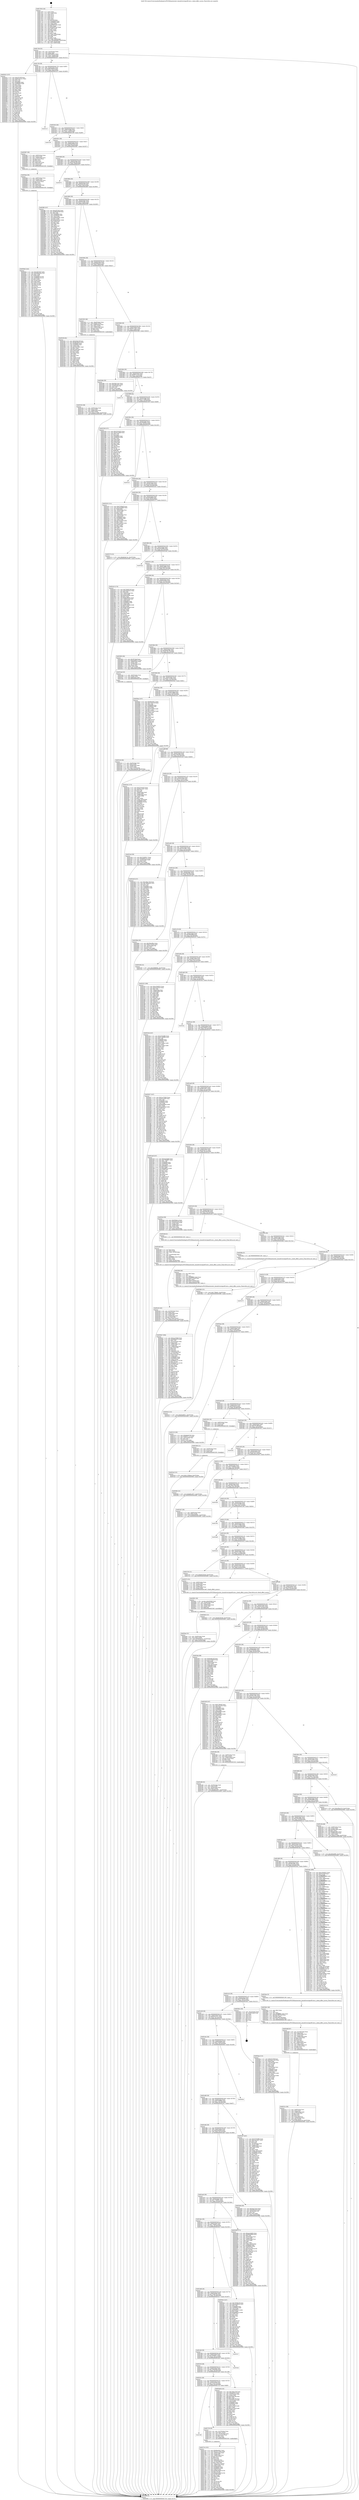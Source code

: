 digraph "0x401760" {
  label = "0x401760 (/mnt/c/Users/mathe/Desktop/tcc/POCII/binaries/extr_linuxdriversinputff-core.c_check_effect_access_Final-ollvm.out::main(0))"
  labelloc = "t"
  node[shape=record]

  Entry [label="",width=0.3,height=0.3,shape=circle,fillcolor=black,style=filled]
  "0x4017d4" [label="{
     0x4017d4 [32]\l
     | [instrs]\l
     &nbsp;&nbsp;0x4017d4 \<+6\>: mov -0xc0(%rbp),%eax\l
     &nbsp;&nbsp;0x4017da \<+2\>: mov %eax,%ecx\l
     &nbsp;&nbsp;0x4017dc \<+6\>: sub $0x83a69f11,%ecx\l
     &nbsp;&nbsp;0x4017e2 \<+6\>: mov %eax,-0xd4(%rbp)\l
     &nbsp;&nbsp;0x4017e8 \<+6\>: mov %ecx,-0xd8(%rbp)\l
     &nbsp;&nbsp;0x4017ee \<+6\>: je 0000000000402b21 \<main+0x13c1\>\l
  }"]
  "0x402b21" [label="{
     0x402b21 [137]\l
     | [instrs]\l
     &nbsp;&nbsp;0x402b21 \<+5\>: mov $0xb7613ff,%eax\l
     &nbsp;&nbsp;0x402b26 \<+5\>: mov $0x655b7e11,%ecx\l
     &nbsp;&nbsp;0x402b2b \<+2\>: mov $0x1,%dl\l
     &nbsp;&nbsp;0x402b2d \<+2\>: xor %esi,%esi\l
     &nbsp;&nbsp;0x402b2f \<+7\>: mov 0x406060,%edi\l
     &nbsp;&nbsp;0x402b36 \<+8\>: mov 0x406064,%r8d\l
     &nbsp;&nbsp;0x402b3e \<+3\>: sub $0x1,%esi\l
     &nbsp;&nbsp;0x402b41 \<+3\>: mov %edi,%r9d\l
     &nbsp;&nbsp;0x402b44 \<+3\>: add %esi,%r9d\l
     &nbsp;&nbsp;0x402b47 \<+4\>: imul %r9d,%edi\l
     &nbsp;&nbsp;0x402b4b \<+3\>: and $0x1,%edi\l
     &nbsp;&nbsp;0x402b4e \<+3\>: cmp $0x0,%edi\l
     &nbsp;&nbsp;0x402b51 \<+4\>: sete %r10b\l
     &nbsp;&nbsp;0x402b55 \<+4\>: cmp $0xa,%r8d\l
     &nbsp;&nbsp;0x402b59 \<+4\>: setl %r11b\l
     &nbsp;&nbsp;0x402b5d \<+3\>: mov %r10b,%bl\l
     &nbsp;&nbsp;0x402b60 \<+3\>: xor $0xff,%bl\l
     &nbsp;&nbsp;0x402b63 \<+3\>: mov %r11b,%r14b\l
     &nbsp;&nbsp;0x402b66 \<+4\>: xor $0xff,%r14b\l
     &nbsp;&nbsp;0x402b6a \<+3\>: xor $0x1,%dl\l
     &nbsp;&nbsp;0x402b6d \<+3\>: mov %bl,%r15b\l
     &nbsp;&nbsp;0x402b70 \<+4\>: and $0xff,%r15b\l
     &nbsp;&nbsp;0x402b74 \<+3\>: and %dl,%r10b\l
     &nbsp;&nbsp;0x402b77 \<+3\>: mov %r14b,%r12b\l
     &nbsp;&nbsp;0x402b7a \<+4\>: and $0xff,%r12b\l
     &nbsp;&nbsp;0x402b7e \<+3\>: and %dl,%r11b\l
     &nbsp;&nbsp;0x402b81 \<+3\>: or %r10b,%r15b\l
     &nbsp;&nbsp;0x402b84 \<+3\>: or %r11b,%r12b\l
     &nbsp;&nbsp;0x402b87 \<+3\>: xor %r12b,%r15b\l
     &nbsp;&nbsp;0x402b8a \<+3\>: or %r14b,%bl\l
     &nbsp;&nbsp;0x402b8d \<+3\>: xor $0xff,%bl\l
     &nbsp;&nbsp;0x402b90 \<+3\>: or $0x1,%dl\l
     &nbsp;&nbsp;0x402b93 \<+2\>: and %dl,%bl\l
     &nbsp;&nbsp;0x402b95 \<+3\>: or %bl,%r15b\l
     &nbsp;&nbsp;0x402b98 \<+4\>: test $0x1,%r15b\l
     &nbsp;&nbsp;0x402b9c \<+3\>: cmovne %ecx,%eax\l
     &nbsp;&nbsp;0x402b9f \<+6\>: mov %eax,-0xc0(%rbp)\l
     &nbsp;&nbsp;0x402ba5 \<+5\>: jmp 0000000000403696 \<main+0x1f36\>\l
  }"]
  "0x4017f4" [label="{
     0x4017f4 [28]\l
     | [instrs]\l
     &nbsp;&nbsp;0x4017f4 \<+5\>: jmp 00000000004017f9 \<main+0x99\>\l
     &nbsp;&nbsp;0x4017f9 \<+6\>: mov -0xd4(%rbp),%eax\l
     &nbsp;&nbsp;0x4017ff \<+5\>: sub $0x8e1f0624,%eax\l
     &nbsp;&nbsp;0x401804 \<+6\>: mov %eax,-0xdc(%rbp)\l
     &nbsp;&nbsp;0x40180a \<+6\>: je 00000000004032c3 \<main+0x1b63\>\l
  }"]
  Exit [label="",width=0.3,height=0.3,shape=circle,fillcolor=black,style=filled,peripheries=2]
  "0x4032c3" [label="{
     0x4032c3\l
  }", style=dashed]
  "0x401810" [label="{
     0x401810 [28]\l
     | [instrs]\l
     &nbsp;&nbsp;0x401810 \<+5\>: jmp 0000000000401815 \<main+0xb5\>\l
     &nbsp;&nbsp;0x401815 \<+6\>: mov -0xd4(%rbp),%eax\l
     &nbsp;&nbsp;0x40181b \<+5\>: sub $0x9117bb96,%eax\l
     &nbsp;&nbsp;0x401820 \<+6\>: mov %eax,-0xe0(%rbp)\l
     &nbsp;&nbsp;0x401826 \<+6\>: je 00000000004021f9 \<main+0xa99\>\l
  }"]
  "0x4032a5" [label="{
     0x4032a5 [15]\l
     | [instrs]\l
     &nbsp;&nbsp;0x4032a5 \<+10\>: movl $0x1120bba4,-0xc0(%rbp)\l
     &nbsp;&nbsp;0x4032af \<+5\>: jmp 0000000000403696 \<main+0x1f36\>\l
  }"]
  "0x4021f9" [label="{
     0x4021f9\l
  }", style=dashed]
  "0x40182c" [label="{
     0x40182c [28]\l
     | [instrs]\l
     &nbsp;&nbsp;0x40182c \<+5\>: jmp 0000000000401831 \<main+0xd1\>\l
     &nbsp;&nbsp;0x401831 \<+6\>: mov -0xd4(%rbp),%eax\l
     &nbsp;&nbsp;0x401837 \<+5\>: sub $0x96a6916f,%eax\l
     &nbsp;&nbsp;0x40183c \<+6\>: mov %eax,-0xe4(%rbp)\l
     &nbsp;&nbsp;0x401842 \<+6\>: je 0000000000403087 \<main+0x1927\>\l
  }"]
  "0x403296" [label="{
     0x403296 [15]\l
     | [instrs]\l
     &nbsp;&nbsp;0x403296 \<+4\>: mov -0x58(%rbp),%rax\l
     &nbsp;&nbsp;0x40329a \<+3\>: mov (%rax),%rax\l
     &nbsp;&nbsp;0x40329d \<+3\>: mov %rax,%rdi\l
     &nbsp;&nbsp;0x4032a0 \<+5\>: call 0000000000401030 \<free@plt\>\l
     | [calls]\l
     &nbsp;&nbsp;0x401030 \{1\} (unknown)\l
  }"]
  "0x403087" [label="{
     0x403087 [39]\l
     | [instrs]\l
     &nbsp;&nbsp;0x403087 \<+7\>: mov -0x90(%rbp),%rax\l
     &nbsp;&nbsp;0x40308e \<+3\>: mov (%rax),%rax\l
     &nbsp;&nbsp;0x403091 \<+4\>: mov -0x40(%rbp),%rcx\l
     &nbsp;&nbsp;0x403095 \<+3\>: movslq (%rcx),%rcx\l
     &nbsp;&nbsp;0x403098 \<+4\>: shl $0x4,%rcx\l
     &nbsp;&nbsp;0x40309c \<+3\>: add %rcx,%rax\l
     &nbsp;&nbsp;0x40309f \<+4\>: mov 0x8(%rax),%rax\l
     &nbsp;&nbsp;0x4030a3 \<+3\>: mov (%rax),%rax\l
     &nbsp;&nbsp;0x4030a6 \<+3\>: mov %rax,%rdi\l
     &nbsp;&nbsp;0x4030a9 \<+5\>: call 0000000000401030 \<free@plt\>\l
     | [calls]\l
     &nbsp;&nbsp;0x401030 \{1\} (unknown)\l
  }"]
  "0x401848" [label="{
     0x401848 [28]\l
     | [instrs]\l
     &nbsp;&nbsp;0x401848 \<+5\>: jmp 000000000040184d \<main+0xed\>\l
     &nbsp;&nbsp;0x40184d \<+6\>: mov -0xd4(%rbp),%eax\l
     &nbsp;&nbsp;0x401853 \<+5\>: sub $0x9c48a16f,%eax\l
     &nbsp;&nbsp;0x401858 \<+6\>: mov %eax,-0xe8(%rbp)\l
     &nbsp;&nbsp;0x40185e \<+6\>: je 000000000040367e \<main+0x1f1e\>\l
  }"]
  "0x4030d2" [label="{
     0x4030d2 [142]\l
     | [instrs]\l
     &nbsp;&nbsp;0x4030d2 \<+5\>: mov $0xcf2974f5,%edx\l
     &nbsp;&nbsp;0x4030d7 \<+5\>: mov $0xc80b03da,%esi\l
     &nbsp;&nbsp;0x4030dc \<+3\>: mov $0x1,%r8b\l
     &nbsp;&nbsp;0x4030df \<+3\>: xor %r9d,%r9d\l
     &nbsp;&nbsp;0x4030e2 \<+8\>: mov 0x406060,%r10d\l
     &nbsp;&nbsp;0x4030ea \<+8\>: mov 0x406064,%r11d\l
     &nbsp;&nbsp;0x4030f2 \<+4\>: sub $0x1,%r9d\l
     &nbsp;&nbsp;0x4030f6 \<+3\>: mov %r10d,%ebx\l
     &nbsp;&nbsp;0x4030f9 \<+3\>: add %r9d,%ebx\l
     &nbsp;&nbsp;0x4030fc \<+4\>: imul %ebx,%r10d\l
     &nbsp;&nbsp;0x403100 \<+4\>: and $0x1,%r10d\l
     &nbsp;&nbsp;0x403104 \<+4\>: cmp $0x0,%r10d\l
     &nbsp;&nbsp;0x403108 \<+4\>: sete %r14b\l
     &nbsp;&nbsp;0x40310c \<+4\>: cmp $0xa,%r11d\l
     &nbsp;&nbsp;0x403110 \<+4\>: setl %r15b\l
     &nbsp;&nbsp;0x403114 \<+3\>: mov %r14b,%r12b\l
     &nbsp;&nbsp;0x403117 \<+4\>: xor $0xff,%r12b\l
     &nbsp;&nbsp;0x40311b \<+3\>: mov %r15b,%r13b\l
     &nbsp;&nbsp;0x40311e \<+4\>: xor $0xff,%r13b\l
     &nbsp;&nbsp;0x403122 \<+4\>: xor $0x1,%r8b\l
     &nbsp;&nbsp;0x403126 \<+3\>: mov %r12b,%al\l
     &nbsp;&nbsp;0x403129 \<+2\>: and $0xff,%al\l
     &nbsp;&nbsp;0x40312b \<+3\>: and %r8b,%r14b\l
     &nbsp;&nbsp;0x40312e \<+3\>: mov %r13b,%cl\l
     &nbsp;&nbsp;0x403131 \<+3\>: and $0xff,%cl\l
     &nbsp;&nbsp;0x403134 \<+3\>: and %r8b,%r15b\l
     &nbsp;&nbsp;0x403137 \<+3\>: or %r14b,%al\l
     &nbsp;&nbsp;0x40313a \<+3\>: or %r15b,%cl\l
     &nbsp;&nbsp;0x40313d \<+2\>: xor %cl,%al\l
     &nbsp;&nbsp;0x40313f \<+3\>: or %r13b,%r12b\l
     &nbsp;&nbsp;0x403142 \<+4\>: xor $0xff,%r12b\l
     &nbsp;&nbsp;0x403146 \<+4\>: or $0x1,%r8b\l
     &nbsp;&nbsp;0x40314a \<+3\>: and %r8b,%r12b\l
     &nbsp;&nbsp;0x40314d \<+3\>: or %r12b,%al\l
     &nbsp;&nbsp;0x403150 \<+2\>: test $0x1,%al\l
     &nbsp;&nbsp;0x403152 \<+3\>: cmovne %esi,%edx\l
     &nbsp;&nbsp;0x403155 \<+6\>: mov %edx,-0xc0(%rbp)\l
     &nbsp;&nbsp;0x40315b \<+5\>: jmp 0000000000403696 \<main+0x1f36\>\l
  }"]
  "0x40367e" [label="{
     0x40367e\l
  }", style=dashed]
  "0x401864" [label="{
     0x401864 [28]\l
     | [instrs]\l
     &nbsp;&nbsp;0x401864 \<+5\>: jmp 0000000000401869 \<main+0x109\>\l
     &nbsp;&nbsp;0x401869 \<+6\>: mov -0xd4(%rbp),%eax\l
     &nbsp;&nbsp;0x40186f \<+5\>: sub $0x9c4f2ce6,%eax\l
     &nbsp;&nbsp;0x401874 \<+6\>: mov %eax,-0xec(%rbp)\l
     &nbsp;&nbsp;0x40187a \<+6\>: je 0000000000402ff4 \<main+0x1894\>\l
  }"]
  "0x4030ae" [label="{
     0x4030ae [36]\l
     | [instrs]\l
     &nbsp;&nbsp;0x4030ae \<+7\>: mov -0x90(%rbp),%rax\l
     &nbsp;&nbsp;0x4030b5 \<+3\>: mov (%rax),%rax\l
     &nbsp;&nbsp;0x4030b8 \<+4\>: mov -0x40(%rbp),%rcx\l
     &nbsp;&nbsp;0x4030bc \<+3\>: movslq (%rcx),%rcx\l
     &nbsp;&nbsp;0x4030bf \<+4\>: shl $0x4,%rcx\l
     &nbsp;&nbsp;0x4030c3 \<+3\>: add %rcx,%rax\l
     &nbsp;&nbsp;0x4030c6 \<+4\>: mov 0x8(%rax),%rax\l
     &nbsp;&nbsp;0x4030ca \<+3\>: mov %rax,%rdi\l
     &nbsp;&nbsp;0x4030cd \<+5\>: call 0000000000401030 \<free@plt\>\l
     | [calls]\l
     &nbsp;&nbsp;0x401030 \{1\} (unknown)\l
  }"]
  "0x402ff4" [label="{
     0x402ff4 [147]\l
     | [instrs]\l
     &nbsp;&nbsp;0x402ff4 \<+5\>: mov $0xcf2974f5,%eax\l
     &nbsp;&nbsp;0x402ff9 \<+5\>: mov $0x96a6916f,%ecx\l
     &nbsp;&nbsp;0x402ffe \<+2\>: mov $0x1,%dl\l
     &nbsp;&nbsp;0x403000 \<+7\>: mov 0x406060,%esi\l
     &nbsp;&nbsp;0x403007 \<+7\>: mov 0x406064,%edi\l
     &nbsp;&nbsp;0x40300e \<+3\>: mov %esi,%r8d\l
     &nbsp;&nbsp;0x403011 \<+7\>: sub $0x62f4c4b1,%r8d\l
     &nbsp;&nbsp;0x403018 \<+4\>: sub $0x1,%r8d\l
     &nbsp;&nbsp;0x40301c \<+7\>: add $0x62f4c4b1,%r8d\l
     &nbsp;&nbsp;0x403023 \<+4\>: imul %r8d,%esi\l
     &nbsp;&nbsp;0x403027 \<+3\>: and $0x1,%esi\l
     &nbsp;&nbsp;0x40302a \<+3\>: cmp $0x0,%esi\l
     &nbsp;&nbsp;0x40302d \<+4\>: sete %r9b\l
     &nbsp;&nbsp;0x403031 \<+3\>: cmp $0xa,%edi\l
     &nbsp;&nbsp;0x403034 \<+4\>: setl %r10b\l
     &nbsp;&nbsp;0x403038 \<+3\>: mov %r9b,%r11b\l
     &nbsp;&nbsp;0x40303b \<+4\>: xor $0xff,%r11b\l
     &nbsp;&nbsp;0x40303f \<+3\>: mov %r10b,%bl\l
     &nbsp;&nbsp;0x403042 \<+3\>: xor $0xff,%bl\l
     &nbsp;&nbsp;0x403045 \<+3\>: xor $0x1,%dl\l
     &nbsp;&nbsp;0x403048 \<+3\>: mov %r11b,%r14b\l
     &nbsp;&nbsp;0x40304b \<+4\>: and $0xff,%r14b\l
     &nbsp;&nbsp;0x40304f \<+3\>: and %dl,%r9b\l
     &nbsp;&nbsp;0x403052 \<+3\>: mov %bl,%r15b\l
     &nbsp;&nbsp;0x403055 \<+4\>: and $0xff,%r15b\l
     &nbsp;&nbsp;0x403059 \<+3\>: and %dl,%r10b\l
     &nbsp;&nbsp;0x40305c \<+3\>: or %r9b,%r14b\l
     &nbsp;&nbsp;0x40305f \<+3\>: or %r10b,%r15b\l
     &nbsp;&nbsp;0x403062 \<+3\>: xor %r15b,%r14b\l
     &nbsp;&nbsp;0x403065 \<+3\>: or %bl,%r11b\l
     &nbsp;&nbsp;0x403068 \<+4\>: xor $0xff,%r11b\l
     &nbsp;&nbsp;0x40306c \<+3\>: or $0x1,%dl\l
     &nbsp;&nbsp;0x40306f \<+3\>: and %dl,%r11b\l
     &nbsp;&nbsp;0x403072 \<+3\>: or %r11b,%r14b\l
     &nbsp;&nbsp;0x403075 \<+4\>: test $0x1,%r14b\l
     &nbsp;&nbsp;0x403079 \<+3\>: cmovne %ecx,%eax\l
     &nbsp;&nbsp;0x40307c \<+6\>: mov %eax,-0xc0(%rbp)\l
     &nbsp;&nbsp;0x403082 \<+5\>: jmp 0000000000403696 \<main+0x1f36\>\l
  }"]
  "0x401880" [label="{
     0x401880 [28]\l
     | [instrs]\l
     &nbsp;&nbsp;0x401880 \<+5\>: jmp 0000000000401885 \<main+0x125\>\l
     &nbsp;&nbsp;0x401885 \<+6\>: mov -0xd4(%rbp),%eax\l
     &nbsp;&nbsp;0x40188b \<+5\>: sub $0x9c8356f1,%eax\l
     &nbsp;&nbsp;0x401890 \<+6\>: mov %eax,-0xf0(%rbp)\l
     &nbsp;&nbsp;0x401896 \<+6\>: je 00000000004032f3 \<main+0x1b93\>\l
  }"]
  "0x402fae" [label="{
     0x402fae [31]\l
     | [instrs]\l
     &nbsp;&nbsp;0x402fae \<+4\>: mov -0x40(%rbp),%rdx\l
     &nbsp;&nbsp;0x402fb2 \<+6\>: movl $0x0,(%rdx)\l
     &nbsp;&nbsp;0x402fb8 \<+10\>: movl $0xdd5eb7a1,-0xc0(%rbp)\l
     &nbsp;&nbsp;0x402fc2 \<+6\>: mov %eax,-0x1f8(%rbp)\l
     &nbsp;&nbsp;0x402fc8 \<+5\>: jmp 0000000000403696 \<main+0x1f36\>\l
  }"]
  "0x4032f3" [label="{
     0x4032f3 [91]\l
     | [instrs]\l
     &nbsp;&nbsp;0x4032f3 \<+5\>: mov $0x9c48a16f,%eax\l
     &nbsp;&nbsp;0x4032f8 \<+5\>: mov $0x48c38a24,%ecx\l
     &nbsp;&nbsp;0x4032fd \<+7\>: mov 0x406060,%edx\l
     &nbsp;&nbsp;0x403304 \<+7\>: mov 0x406064,%esi\l
     &nbsp;&nbsp;0x40330b \<+2\>: mov %edx,%edi\l
     &nbsp;&nbsp;0x40330d \<+6\>: sub $0x1d41e081,%edi\l
     &nbsp;&nbsp;0x403313 \<+3\>: sub $0x1,%edi\l
     &nbsp;&nbsp;0x403316 \<+6\>: add $0x1d41e081,%edi\l
     &nbsp;&nbsp;0x40331c \<+3\>: imul %edi,%edx\l
     &nbsp;&nbsp;0x40331f \<+3\>: and $0x1,%edx\l
     &nbsp;&nbsp;0x403322 \<+3\>: cmp $0x0,%edx\l
     &nbsp;&nbsp;0x403325 \<+4\>: sete %r8b\l
     &nbsp;&nbsp;0x403329 \<+3\>: cmp $0xa,%esi\l
     &nbsp;&nbsp;0x40332c \<+4\>: setl %r9b\l
     &nbsp;&nbsp;0x403330 \<+3\>: mov %r8b,%r10b\l
     &nbsp;&nbsp;0x403333 \<+3\>: and %r9b,%r10b\l
     &nbsp;&nbsp;0x403336 \<+3\>: xor %r9b,%r8b\l
     &nbsp;&nbsp;0x403339 \<+3\>: or %r8b,%r10b\l
     &nbsp;&nbsp;0x40333c \<+4\>: test $0x1,%r10b\l
     &nbsp;&nbsp;0x403340 \<+3\>: cmovne %ecx,%eax\l
     &nbsp;&nbsp;0x403343 \<+6\>: mov %eax,-0xc0(%rbp)\l
     &nbsp;&nbsp;0x403349 \<+5\>: jmp 0000000000403696 \<main+0x1f36\>\l
  }"]
  "0x40189c" [label="{
     0x40189c [28]\l
     | [instrs]\l
     &nbsp;&nbsp;0x40189c \<+5\>: jmp 00000000004018a1 \<main+0x141\>\l
     &nbsp;&nbsp;0x4018a1 \<+6\>: mov -0xd4(%rbp),%eax\l
     &nbsp;&nbsp;0x4018a7 \<+5\>: sub $0x9e66ca32,%eax\l
     &nbsp;&nbsp;0x4018ac \<+6\>: mov %eax,-0xf4(%rbp)\l
     &nbsp;&nbsp;0x4018b2 \<+6\>: je 0000000000402302 \<main+0xba2\>\l
  }"]
  "0x402f91" [label="{
     0x402f91 [29]\l
     | [instrs]\l
     &nbsp;&nbsp;0x402f91 \<+10\>: movabs $0x4040b6,%rdi\l
     &nbsp;&nbsp;0x402f9b \<+4\>: mov -0x48(%rbp),%rdx\l
     &nbsp;&nbsp;0x402f9f \<+2\>: mov %eax,(%rdx)\l
     &nbsp;&nbsp;0x402fa1 \<+4\>: mov -0x48(%rbp),%rdx\l
     &nbsp;&nbsp;0x402fa5 \<+2\>: mov (%rdx),%esi\l
     &nbsp;&nbsp;0x402fa7 \<+2\>: mov $0x0,%al\l
     &nbsp;&nbsp;0x402fa9 \<+5\>: call 0000000000401040 \<printf@plt\>\l
     | [calls]\l
     &nbsp;&nbsp;0x401040 \{1\} (unknown)\l
  }"]
  "0x402302" [label="{
     0x402302 [48]\l
     | [instrs]\l
     &nbsp;&nbsp;0x402302 \<+7\>: mov -0xa0(%rbp),%rax\l
     &nbsp;&nbsp;0x402309 \<+6\>: movl $0x64,(%rax)\l
     &nbsp;&nbsp;0x40230f \<+7\>: mov -0x98(%rbp),%rax\l
     &nbsp;&nbsp;0x402316 \<+6\>: movl $0x1,(%rax)\l
     &nbsp;&nbsp;0x40231c \<+7\>: mov -0x98(%rbp),%rax\l
     &nbsp;&nbsp;0x402323 \<+3\>: movslq (%rax),%rax\l
     &nbsp;&nbsp;0x402326 \<+4\>: shl $0x4,%rax\l
     &nbsp;&nbsp;0x40232a \<+3\>: mov %rax,%rdi\l
     &nbsp;&nbsp;0x40232d \<+5\>: call 0000000000401050 \<malloc@plt\>\l
     | [calls]\l
     &nbsp;&nbsp;0x401050 \{1\} (unknown)\l
  }"]
  "0x4018b8" [label="{
     0x4018b8 [28]\l
     | [instrs]\l
     &nbsp;&nbsp;0x4018b8 \<+5\>: jmp 00000000004018bd \<main+0x15d\>\l
     &nbsp;&nbsp;0x4018bd \<+6\>: mov -0xd4(%rbp),%eax\l
     &nbsp;&nbsp;0x4018c3 \<+5\>: sub $0x9ea73587,%eax\l
     &nbsp;&nbsp;0x4018c8 \<+6\>: mov %eax,-0xf8(%rbp)\l
     &nbsp;&nbsp;0x4018ce \<+6\>: je 000000000040248e \<main+0xd2e\>\l
  }"]
  "0x402e35" [label="{
     0x402e35 [42]\l
     | [instrs]\l
     &nbsp;&nbsp;0x402e35 \<+6\>: mov -0x1f4(%rbp),%ecx\l
     &nbsp;&nbsp;0x402e3b \<+3\>: imul %eax,%ecx\l
     &nbsp;&nbsp;0x402e3e \<+4\>: mov -0x58(%rbp),%rdi\l
     &nbsp;&nbsp;0x402e42 \<+3\>: mov (%rdi),%rdi\l
     &nbsp;&nbsp;0x402e45 \<+4\>: mov -0x50(%rbp),%r8\l
     &nbsp;&nbsp;0x402e49 \<+3\>: movslq (%r8),%r8\l
     &nbsp;&nbsp;0x402e4c \<+4\>: mov %ecx,(%rdi,%r8,4)\l
     &nbsp;&nbsp;0x402e50 \<+10\>: movl $0xc32c3ca6,-0xc0(%rbp)\l
     &nbsp;&nbsp;0x402e5a \<+5\>: jmp 0000000000403696 \<main+0x1f36\>\l
  }"]
  "0x40248e" [label="{
     0x40248e [30]\l
     | [instrs]\l
     &nbsp;&nbsp;0x40248e \<+5\>: mov $0x50b12c0c,%eax\l
     &nbsp;&nbsp;0x402493 \<+5\>: mov $0x5d62a93c,%ecx\l
     &nbsp;&nbsp;0x402498 \<+3\>: mov -0x2f(%rbp),%dl\l
     &nbsp;&nbsp;0x40249b \<+3\>: test $0x1,%dl\l
     &nbsp;&nbsp;0x40249e \<+3\>: cmovne %ecx,%eax\l
     &nbsp;&nbsp;0x4024a1 \<+6\>: mov %eax,-0xc0(%rbp)\l
     &nbsp;&nbsp;0x4024a7 \<+5\>: jmp 0000000000403696 \<main+0x1f36\>\l
  }"]
  "0x4018d4" [label="{
     0x4018d4 [28]\l
     | [instrs]\l
     &nbsp;&nbsp;0x4018d4 \<+5\>: jmp 00000000004018d9 \<main+0x179\>\l
     &nbsp;&nbsp;0x4018d9 \<+6\>: mov -0xd4(%rbp),%eax\l
     &nbsp;&nbsp;0x4018df \<+5\>: sub $0x9f7e713c,%eax\l
     &nbsp;&nbsp;0x4018e4 \<+6\>: mov %eax,-0xfc(%rbp)\l
     &nbsp;&nbsp;0x4018ea \<+6\>: je 0000000000402170 \<main+0xa10\>\l
  }"]
  "0x402e09" [label="{
     0x402e09 [44]\l
     | [instrs]\l
     &nbsp;&nbsp;0x402e09 \<+2\>: xor %ecx,%ecx\l
     &nbsp;&nbsp;0x402e0b \<+5\>: mov $0x2,%edx\l
     &nbsp;&nbsp;0x402e10 \<+6\>: mov %edx,-0x1f0(%rbp)\l
     &nbsp;&nbsp;0x402e16 \<+1\>: cltd\l
     &nbsp;&nbsp;0x402e17 \<+6\>: mov -0x1f0(%rbp),%esi\l
     &nbsp;&nbsp;0x402e1d \<+2\>: idiv %esi\l
     &nbsp;&nbsp;0x402e1f \<+6\>: imul $0xfffffffe,%edx,%edx\l
     &nbsp;&nbsp;0x402e25 \<+3\>: sub $0x1,%ecx\l
     &nbsp;&nbsp;0x402e28 \<+2\>: sub %ecx,%edx\l
     &nbsp;&nbsp;0x402e2a \<+6\>: mov %edx,-0x1f4(%rbp)\l
     &nbsp;&nbsp;0x402e30 \<+5\>: call 0000000000401160 \<next_i\>\l
     | [calls]\l
     &nbsp;&nbsp;0x401160 \{1\} (/mnt/c/Users/mathe/Desktop/tcc/POCII/binaries/extr_linuxdriversinputff-core.c_check_effect_access_Final-ollvm.out::next_i)\l
  }"]
  "0x402170" [label="{
     0x402170\l
  }", style=dashed]
  "0x4018f0" [label="{
     0x4018f0 [28]\l
     | [instrs]\l
     &nbsp;&nbsp;0x4018f0 \<+5\>: jmp 00000000004018f5 \<main+0x195\>\l
     &nbsp;&nbsp;0x4018f5 \<+6\>: mov -0xd4(%rbp),%eax\l
     &nbsp;&nbsp;0x4018fb \<+5\>: sub $0xa1574df0,%eax\l
     &nbsp;&nbsp;0x401900 \<+6\>: mov %eax,-0x100(%rbp)\l
     &nbsp;&nbsp;0x401906 \<+6\>: je 0000000000402358 \<main+0xbf8\>\l
  }"]
  "0x402c88" [label="{
     0x402c88 [32]\l
     | [instrs]\l
     &nbsp;&nbsp;0x402c88 \<+4\>: mov -0x58(%rbp),%rdi\l
     &nbsp;&nbsp;0x402c8c \<+3\>: mov %rax,(%rdi)\l
     &nbsp;&nbsp;0x402c8f \<+4\>: mov -0x50(%rbp),%rax\l
     &nbsp;&nbsp;0x402c93 \<+6\>: movl $0x0,(%rax)\l
     &nbsp;&nbsp;0x402c99 \<+10\>: movl $0xd62c3977,-0xc0(%rbp)\l
     &nbsp;&nbsp;0x402ca3 \<+5\>: jmp 0000000000403696 \<main+0x1f36\>\l
  }"]
  "0x402358" [label="{
     0x402358 [137]\l
     | [instrs]\l
     &nbsp;&nbsp;0x402358 \<+5\>: mov $0x532c0c05,%eax\l
     &nbsp;&nbsp;0x40235d \<+5\>: mov $0xc0c1e8b8,%ecx\l
     &nbsp;&nbsp;0x402362 \<+2\>: mov $0x1,%dl\l
     &nbsp;&nbsp;0x402364 \<+2\>: xor %esi,%esi\l
     &nbsp;&nbsp;0x402366 \<+7\>: mov 0x406060,%edi\l
     &nbsp;&nbsp;0x40236d \<+8\>: mov 0x406064,%r8d\l
     &nbsp;&nbsp;0x402375 \<+3\>: sub $0x1,%esi\l
     &nbsp;&nbsp;0x402378 \<+3\>: mov %edi,%r9d\l
     &nbsp;&nbsp;0x40237b \<+3\>: add %esi,%r9d\l
     &nbsp;&nbsp;0x40237e \<+4\>: imul %r9d,%edi\l
     &nbsp;&nbsp;0x402382 \<+3\>: and $0x1,%edi\l
     &nbsp;&nbsp;0x402385 \<+3\>: cmp $0x0,%edi\l
     &nbsp;&nbsp;0x402388 \<+4\>: sete %r10b\l
     &nbsp;&nbsp;0x40238c \<+4\>: cmp $0xa,%r8d\l
     &nbsp;&nbsp;0x402390 \<+4\>: setl %r11b\l
     &nbsp;&nbsp;0x402394 \<+3\>: mov %r10b,%bl\l
     &nbsp;&nbsp;0x402397 \<+3\>: xor $0xff,%bl\l
     &nbsp;&nbsp;0x40239a \<+3\>: mov %r11b,%r14b\l
     &nbsp;&nbsp;0x40239d \<+4\>: xor $0xff,%r14b\l
     &nbsp;&nbsp;0x4023a1 \<+3\>: xor $0x1,%dl\l
     &nbsp;&nbsp;0x4023a4 \<+3\>: mov %bl,%r15b\l
     &nbsp;&nbsp;0x4023a7 \<+4\>: and $0xff,%r15b\l
     &nbsp;&nbsp;0x4023ab \<+3\>: and %dl,%r10b\l
     &nbsp;&nbsp;0x4023ae \<+3\>: mov %r14b,%r12b\l
     &nbsp;&nbsp;0x4023b1 \<+4\>: and $0xff,%r12b\l
     &nbsp;&nbsp;0x4023b5 \<+3\>: and %dl,%r11b\l
     &nbsp;&nbsp;0x4023b8 \<+3\>: or %r10b,%r15b\l
     &nbsp;&nbsp;0x4023bb \<+3\>: or %r11b,%r12b\l
     &nbsp;&nbsp;0x4023be \<+3\>: xor %r12b,%r15b\l
     &nbsp;&nbsp;0x4023c1 \<+3\>: or %r14b,%bl\l
     &nbsp;&nbsp;0x4023c4 \<+3\>: xor $0xff,%bl\l
     &nbsp;&nbsp;0x4023c7 \<+3\>: or $0x1,%dl\l
     &nbsp;&nbsp;0x4023ca \<+2\>: and %dl,%bl\l
     &nbsp;&nbsp;0x4023cc \<+3\>: or %bl,%r15b\l
     &nbsp;&nbsp;0x4023cf \<+4\>: test $0x1,%r15b\l
     &nbsp;&nbsp;0x4023d3 \<+3\>: cmovne %ecx,%eax\l
     &nbsp;&nbsp;0x4023d6 \<+6\>: mov %eax,-0xc0(%rbp)\l
     &nbsp;&nbsp;0x4023dc \<+5\>: jmp 0000000000403696 \<main+0x1f36\>\l
  }"]
  "0x40190c" [label="{
     0x40190c [28]\l
     | [instrs]\l
     &nbsp;&nbsp;0x40190c \<+5\>: jmp 0000000000401911 \<main+0x1b1\>\l
     &nbsp;&nbsp;0x401911 \<+6\>: mov -0xd4(%rbp),%eax\l
     &nbsp;&nbsp;0x401917 \<+5\>: sub $0xa184d925,%eax\l
     &nbsp;&nbsp;0x40191c \<+6\>: mov %eax,-0x104(%rbp)\l
     &nbsp;&nbsp;0x401922 \<+6\>: je 00000000004033c3 \<main+0x1c63\>\l
  }"]
  "0x4028e7" [label="{
     0x4028e7 [204]\l
     | [instrs]\l
     &nbsp;&nbsp;0x4028e7 \<+5\>: mov $0x2ca704b0,%ecx\l
     &nbsp;&nbsp;0x4028ec \<+5\>: mov $0xf9d8dd78,%edx\l
     &nbsp;&nbsp;0x4028f1 \<+3\>: mov $0x1,%sil\l
     &nbsp;&nbsp;0x4028f4 \<+6\>: mov -0x1ec(%rbp),%edi\l
     &nbsp;&nbsp;0x4028fa \<+3\>: imul %eax,%edi\l
     &nbsp;&nbsp;0x4028fd \<+7\>: mov -0x90(%rbp),%r8\l
     &nbsp;&nbsp;0x402904 \<+3\>: mov (%r8),%r8\l
     &nbsp;&nbsp;0x402907 \<+7\>: mov -0x88(%rbp),%r9\l
     &nbsp;&nbsp;0x40290e \<+3\>: movslq (%r9),%r9\l
     &nbsp;&nbsp;0x402911 \<+4\>: shl $0x4,%r9\l
     &nbsp;&nbsp;0x402915 \<+3\>: add %r9,%r8\l
     &nbsp;&nbsp;0x402918 \<+4\>: mov 0x8(%r8),%r8\l
     &nbsp;&nbsp;0x40291c \<+4\>: mov -0x78(%rbp),%r9\l
     &nbsp;&nbsp;0x402920 \<+3\>: movslq (%r9),%r9\l
     &nbsp;&nbsp;0x402923 \<+4\>: mov (%r8,%r9,8),%r8\l
     &nbsp;&nbsp;0x402927 \<+3\>: mov %edi,(%r8)\l
     &nbsp;&nbsp;0x40292a \<+7\>: mov 0x406060,%eax\l
     &nbsp;&nbsp;0x402931 \<+7\>: mov 0x406064,%edi\l
     &nbsp;&nbsp;0x402938 \<+3\>: mov %eax,%r10d\l
     &nbsp;&nbsp;0x40293b \<+7\>: sub $0x8bfbd721,%r10d\l
     &nbsp;&nbsp;0x402942 \<+4\>: sub $0x1,%r10d\l
     &nbsp;&nbsp;0x402946 \<+7\>: add $0x8bfbd721,%r10d\l
     &nbsp;&nbsp;0x40294d \<+4\>: imul %r10d,%eax\l
     &nbsp;&nbsp;0x402951 \<+3\>: and $0x1,%eax\l
     &nbsp;&nbsp;0x402954 \<+3\>: cmp $0x0,%eax\l
     &nbsp;&nbsp;0x402957 \<+4\>: sete %r11b\l
     &nbsp;&nbsp;0x40295b \<+3\>: cmp $0xa,%edi\l
     &nbsp;&nbsp;0x40295e \<+3\>: setl %bl\l
     &nbsp;&nbsp;0x402961 \<+3\>: mov %r11b,%r14b\l
     &nbsp;&nbsp;0x402964 \<+4\>: xor $0xff,%r14b\l
     &nbsp;&nbsp;0x402968 \<+3\>: mov %bl,%r15b\l
     &nbsp;&nbsp;0x40296b \<+4\>: xor $0xff,%r15b\l
     &nbsp;&nbsp;0x40296f \<+4\>: xor $0x1,%sil\l
     &nbsp;&nbsp;0x402973 \<+3\>: mov %r14b,%r12b\l
     &nbsp;&nbsp;0x402976 \<+4\>: and $0xff,%r12b\l
     &nbsp;&nbsp;0x40297a \<+3\>: and %sil,%r11b\l
     &nbsp;&nbsp;0x40297d \<+3\>: mov %r15b,%r13b\l
     &nbsp;&nbsp;0x402980 \<+4\>: and $0xff,%r13b\l
     &nbsp;&nbsp;0x402984 \<+3\>: and %sil,%bl\l
     &nbsp;&nbsp;0x402987 \<+3\>: or %r11b,%r12b\l
     &nbsp;&nbsp;0x40298a \<+3\>: or %bl,%r13b\l
     &nbsp;&nbsp;0x40298d \<+3\>: xor %r13b,%r12b\l
     &nbsp;&nbsp;0x402990 \<+3\>: or %r15b,%r14b\l
     &nbsp;&nbsp;0x402993 \<+4\>: xor $0xff,%r14b\l
     &nbsp;&nbsp;0x402997 \<+4\>: or $0x1,%sil\l
     &nbsp;&nbsp;0x40299b \<+3\>: and %sil,%r14b\l
     &nbsp;&nbsp;0x40299e \<+3\>: or %r14b,%r12b\l
     &nbsp;&nbsp;0x4029a1 \<+4\>: test $0x1,%r12b\l
     &nbsp;&nbsp;0x4029a5 \<+3\>: cmovne %edx,%ecx\l
     &nbsp;&nbsp;0x4029a8 \<+6\>: mov %ecx,-0xc0(%rbp)\l
     &nbsp;&nbsp;0x4029ae \<+5\>: jmp 0000000000403696 \<main+0x1f36\>\l
  }"]
  "0x4033c3" [label="{
     0x4033c3\l
  }", style=dashed]
  "0x401928" [label="{
     0x401928 [28]\l
     | [instrs]\l
     &nbsp;&nbsp;0x401928 \<+5\>: jmp 000000000040192d \<main+0x1cd\>\l
     &nbsp;&nbsp;0x40192d \<+6\>: mov -0xd4(%rbp),%eax\l
     &nbsp;&nbsp;0x401933 \<+5\>: sub $0xa44c2d10,%eax\l
     &nbsp;&nbsp;0x401938 \<+6\>: mov %eax,-0x108(%rbp)\l
     &nbsp;&nbsp;0x40193e \<+6\>: je 0000000000403202 \<main+0x1aa2\>\l
  }"]
  "0x4028bf" [label="{
     0x4028bf [40]\l
     | [instrs]\l
     &nbsp;&nbsp;0x4028bf \<+5\>: mov $0x2,%ecx\l
     &nbsp;&nbsp;0x4028c4 \<+1\>: cltd\l
     &nbsp;&nbsp;0x4028c5 \<+2\>: idiv %ecx\l
     &nbsp;&nbsp;0x4028c7 \<+6\>: imul $0xfffffffe,%edx,%ecx\l
     &nbsp;&nbsp;0x4028cd \<+6\>: sub $0x812545f6,%ecx\l
     &nbsp;&nbsp;0x4028d3 \<+3\>: add $0x1,%ecx\l
     &nbsp;&nbsp;0x4028d6 \<+6\>: add $0x812545f6,%ecx\l
     &nbsp;&nbsp;0x4028dc \<+6\>: mov %ecx,-0x1ec(%rbp)\l
     &nbsp;&nbsp;0x4028e2 \<+5\>: call 0000000000401160 \<next_i\>\l
     | [calls]\l
     &nbsp;&nbsp;0x401160 \{1\} (/mnt/c/Users/mathe/Desktop/tcc/POCII/binaries/extr_linuxdriversinputff-core.c_check_effect_access_Final-ollvm.out::next_i)\l
  }"]
  "0x403202" [label="{
     0x403202 [115]\l
     | [instrs]\l
     &nbsp;&nbsp;0x403202 \<+5\>: mov $0x674f0af0,%eax\l
     &nbsp;&nbsp;0x403207 \<+5\>: mov $0xa4ea8fb8,%ecx\l
     &nbsp;&nbsp;0x40320c \<+2\>: xor %edx,%edx\l
     &nbsp;&nbsp;0x40320e \<+4\>: mov -0x40(%rbp),%rsi\l
     &nbsp;&nbsp;0x403212 \<+2\>: mov (%rsi),%edi\l
     &nbsp;&nbsp;0x403214 \<+3\>: sub $0x1,%edx\l
     &nbsp;&nbsp;0x403217 \<+2\>: sub %edx,%edi\l
     &nbsp;&nbsp;0x403219 \<+4\>: mov -0x40(%rbp),%rsi\l
     &nbsp;&nbsp;0x40321d \<+2\>: mov %edi,(%rsi)\l
     &nbsp;&nbsp;0x40321f \<+7\>: mov 0x406060,%edx\l
     &nbsp;&nbsp;0x403226 \<+7\>: mov 0x406064,%edi\l
     &nbsp;&nbsp;0x40322d \<+3\>: mov %edx,%r8d\l
     &nbsp;&nbsp;0x403230 \<+7\>: add $0x7ecb450,%r8d\l
     &nbsp;&nbsp;0x403237 \<+4\>: sub $0x1,%r8d\l
     &nbsp;&nbsp;0x40323b \<+7\>: sub $0x7ecb450,%r8d\l
     &nbsp;&nbsp;0x403242 \<+4\>: imul %r8d,%edx\l
     &nbsp;&nbsp;0x403246 \<+3\>: and $0x1,%edx\l
     &nbsp;&nbsp;0x403249 \<+3\>: cmp $0x0,%edx\l
     &nbsp;&nbsp;0x40324c \<+4\>: sete %r9b\l
     &nbsp;&nbsp;0x403250 \<+3\>: cmp $0xa,%edi\l
     &nbsp;&nbsp;0x403253 \<+4\>: setl %r10b\l
     &nbsp;&nbsp;0x403257 \<+3\>: mov %r9b,%r11b\l
     &nbsp;&nbsp;0x40325a \<+3\>: and %r10b,%r11b\l
     &nbsp;&nbsp;0x40325d \<+3\>: xor %r10b,%r9b\l
     &nbsp;&nbsp;0x403260 \<+3\>: or %r9b,%r11b\l
     &nbsp;&nbsp;0x403263 \<+4\>: test $0x1,%r11b\l
     &nbsp;&nbsp;0x403267 \<+3\>: cmovne %ecx,%eax\l
     &nbsp;&nbsp;0x40326a \<+6\>: mov %eax,-0xc0(%rbp)\l
     &nbsp;&nbsp;0x403270 \<+5\>: jmp 0000000000403696 \<main+0x1f36\>\l
  }"]
  "0x401944" [label="{
     0x401944 [28]\l
     | [instrs]\l
     &nbsp;&nbsp;0x401944 \<+5\>: jmp 0000000000401949 \<main+0x1e9\>\l
     &nbsp;&nbsp;0x401949 \<+6\>: mov -0xd4(%rbp),%eax\l
     &nbsp;&nbsp;0x40194f \<+5\>: sub $0xa4ea8fb8,%eax\l
     &nbsp;&nbsp;0x401954 \<+6\>: mov %eax,-0x10c(%rbp)\l
     &nbsp;&nbsp;0x40195a \<+6\>: je 0000000000403275 \<main+0x1b15\>\l
  }"]
  "0x40275c" [label="{
     0x40275c [152]\l
     | [instrs]\l
     &nbsp;&nbsp;0x40275c \<+5\>: mov $0xfd4a3b51,%ecx\l
     &nbsp;&nbsp;0x402761 \<+5\>: mov $0x33112944,%edx\l
     &nbsp;&nbsp;0x402766 \<+7\>: mov -0x90(%rbp),%rdi\l
     &nbsp;&nbsp;0x40276d \<+3\>: mov (%rdi),%rdi\l
     &nbsp;&nbsp;0x402770 \<+7\>: mov -0x88(%rbp),%rsi\l
     &nbsp;&nbsp;0x402777 \<+3\>: movslq (%rsi),%rsi\l
     &nbsp;&nbsp;0x40277a \<+4\>: shl $0x4,%rsi\l
     &nbsp;&nbsp;0x40277e \<+3\>: add %rsi,%rdi\l
     &nbsp;&nbsp;0x402781 \<+4\>: mov 0x8(%rdi),%rsi\l
     &nbsp;&nbsp;0x402785 \<+4\>: mov -0x78(%rbp),%rdi\l
     &nbsp;&nbsp;0x402789 \<+3\>: movslq (%rdi),%rdi\l
     &nbsp;&nbsp;0x40278c \<+4\>: mov %rax,(%rsi,%rdi,8)\l
     &nbsp;&nbsp;0x402790 \<+4\>: mov -0x68(%rbp),%rax\l
     &nbsp;&nbsp;0x402794 \<+6\>: movl $0x0,(%rax)\l
     &nbsp;&nbsp;0x40279a \<+8\>: mov 0x406060,%r8d\l
     &nbsp;&nbsp;0x4027a2 \<+8\>: mov 0x406064,%r9d\l
     &nbsp;&nbsp;0x4027aa \<+3\>: mov %r8d,%r10d\l
     &nbsp;&nbsp;0x4027ad \<+7\>: add $0xb8ac0dd8,%r10d\l
     &nbsp;&nbsp;0x4027b4 \<+4\>: sub $0x1,%r10d\l
     &nbsp;&nbsp;0x4027b8 \<+7\>: sub $0xb8ac0dd8,%r10d\l
     &nbsp;&nbsp;0x4027bf \<+4\>: imul %r10d,%r8d\l
     &nbsp;&nbsp;0x4027c3 \<+4\>: and $0x1,%r8d\l
     &nbsp;&nbsp;0x4027c7 \<+4\>: cmp $0x0,%r8d\l
     &nbsp;&nbsp;0x4027cb \<+4\>: sete %r11b\l
     &nbsp;&nbsp;0x4027cf \<+4\>: cmp $0xa,%r9d\l
     &nbsp;&nbsp;0x4027d3 \<+3\>: setl %bl\l
     &nbsp;&nbsp;0x4027d6 \<+3\>: mov %r11b,%r14b\l
     &nbsp;&nbsp;0x4027d9 \<+3\>: and %bl,%r14b\l
     &nbsp;&nbsp;0x4027dc \<+3\>: xor %bl,%r11b\l
     &nbsp;&nbsp;0x4027df \<+3\>: or %r11b,%r14b\l
     &nbsp;&nbsp;0x4027e2 \<+4\>: test $0x1,%r14b\l
     &nbsp;&nbsp;0x4027e6 \<+3\>: cmovne %edx,%ecx\l
     &nbsp;&nbsp;0x4027e9 \<+6\>: mov %ecx,-0xc0(%rbp)\l
     &nbsp;&nbsp;0x4027ef \<+5\>: jmp 0000000000403696 \<main+0x1f36\>\l
  }"]
  "0x403275" [label="{
     0x403275 [15]\l
     | [instrs]\l
     &nbsp;&nbsp;0x403275 \<+10\>: movl $0xdd5eb7a1,-0xc0(%rbp)\l
     &nbsp;&nbsp;0x40327f \<+5\>: jmp 0000000000403696 \<main+0x1f36\>\l
  }"]
  "0x401960" [label="{
     0x401960 [28]\l
     | [instrs]\l
     &nbsp;&nbsp;0x401960 \<+5\>: jmp 0000000000401965 \<main+0x205\>\l
     &nbsp;&nbsp;0x401965 \<+6\>: mov -0xd4(%rbp),%eax\l
     &nbsp;&nbsp;0x40196b \<+5\>: sub $0xaaac4bdb,%eax\l
     &nbsp;&nbsp;0x401970 \<+6\>: mov %eax,-0x110(%rbp)\l
     &nbsp;&nbsp;0x401976 \<+6\>: je 00000000004035ab \<main+0x1e4b\>\l
  }"]
  "0x401f48" [label="{
     0x401f48\l
  }", style=dashed]
  "0x4035ab" [label="{
     0x4035ab\l
  }", style=dashed]
  "0x40197c" [label="{
     0x40197c [28]\l
     | [instrs]\l
     &nbsp;&nbsp;0x40197c \<+5\>: jmp 0000000000401981 \<main+0x221\>\l
     &nbsp;&nbsp;0x401981 \<+6\>: mov -0xd4(%rbp),%eax\l
     &nbsp;&nbsp;0x401987 \<+5\>: sub $0xb4aa885d,%eax\l
     &nbsp;&nbsp;0x40198c \<+6\>: mov %eax,-0x114(%rbp)\l
     &nbsp;&nbsp;0x401992 \<+6\>: je 0000000000402a55 \<main+0x12f5\>\l
  }"]
  "0x40273f" [label="{
     0x40273f [29]\l
     | [instrs]\l
     &nbsp;&nbsp;0x40273f \<+4\>: mov -0x70(%rbp),%rax\l
     &nbsp;&nbsp;0x402743 \<+6\>: movl $0x1,(%rax)\l
     &nbsp;&nbsp;0x402749 \<+4\>: mov -0x70(%rbp),%rax\l
     &nbsp;&nbsp;0x40274d \<+3\>: movslq (%rax),%rax\l
     &nbsp;&nbsp;0x402750 \<+4\>: shl $0x2,%rax\l
     &nbsp;&nbsp;0x402754 \<+3\>: mov %rax,%rdi\l
     &nbsp;&nbsp;0x402757 \<+5\>: call 0000000000401050 \<malloc@plt\>\l
     | [calls]\l
     &nbsp;&nbsp;0x401050 \{1\} (unknown)\l
  }"]
  "0x402a55" [label="{
     0x402a55 [174]\l
     | [instrs]\l
     &nbsp;&nbsp;0x402a55 \<+5\>: mov $0x79c88136,%eax\l
     &nbsp;&nbsp;0x402a5a \<+5\>: mov $0x3dc0b141,%ecx\l
     &nbsp;&nbsp;0x402a5f \<+2\>: mov $0x1,%dl\l
     &nbsp;&nbsp;0x402a61 \<+4\>: mov -0x68(%rbp),%rsi\l
     &nbsp;&nbsp;0x402a65 \<+2\>: mov (%rsi),%edi\l
     &nbsp;&nbsp;0x402a67 \<+6\>: add $0x8250636c,%edi\l
     &nbsp;&nbsp;0x402a6d \<+3\>: add $0x1,%edi\l
     &nbsp;&nbsp;0x402a70 \<+6\>: sub $0x8250636c,%edi\l
     &nbsp;&nbsp;0x402a76 \<+4\>: mov -0x68(%rbp),%rsi\l
     &nbsp;&nbsp;0x402a7a \<+2\>: mov %edi,(%rsi)\l
     &nbsp;&nbsp;0x402a7c \<+7\>: mov 0x406060,%edi\l
     &nbsp;&nbsp;0x402a83 \<+8\>: mov 0x406064,%r8d\l
     &nbsp;&nbsp;0x402a8b \<+3\>: mov %edi,%r9d\l
     &nbsp;&nbsp;0x402a8e \<+7\>: sub $0x697b95b6,%r9d\l
     &nbsp;&nbsp;0x402a95 \<+4\>: sub $0x1,%r9d\l
     &nbsp;&nbsp;0x402a99 \<+7\>: add $0x697b95b6,%r9d\l
     &nbsp;&nbsp;0x402aa0 \<+4\>: imul %r9d,%edi\l
     &nbsp;&nbsp;0x402aa4 \<+3\>: and $0x1,%edi\l
     &nbsp;&nbsp;0x402aa7 \<+3\>: cmp $0x0,%edi\l
     &nbsp;&nbsp;0x402aaa \<+4\>: sete %r10b\l
     &nbsp;&nbsp;0x402aae \<+4\>: cmp $0xa,%r8d\l
     &nbsp;&nbsp;0x402ab2 \<+4\>: setl %r11b\l
     &nbsp;&nbsp;0x402ab6 \<+3\>: mov %r10b,%bl\l
     &nbsp;&nbsp;0x402ab9 \<+3\>: xor $0xff,%bl\l
     &nbsp;&nbsp;0x402abc \<+3\>: mov %r11b,%r14b\l
     &nbsp;&nbsp;0x402abf \<+4\>: xor $0xff,%r14b\l
     &nbsp;&nbsp;0x402ac3 \<+3\>: xor $0x0,%dl\l
     &nbsp;&nbsp;0x402ac6 \<+3\>: mov %bl,%r15b\l
     &nbsp;&nbsp;0x402ac9 \<+4\>: and $0x0,%r15b\l
     &nbsp;&nbsp;0x402acd \<+3\>: and %dl,%r10b\l
     &nbsp;&nbsp;0x402ad0 \<+3\>: mov %r14b,%r12b\l
     &nbsp;&nbsp;0x402ad3 \<+4\>: and $0x0,%r12b\l
     &nbsp;&nbsp;0x402ad7 \<+3\>: and %dl,%r11b\l
     &nbsp;&nbsp;0x402ada \<+3\>: or %r10b,%r15b\l
     &nbsp;&nbsp;0x402add \<+3\>: or %r11b,%r12b\l
     &nbsp;&nbsp;0x402ae0 \<+3\>: xor %r12b,%r15b\l
     &nbsp;&nbsp;0x402ae3 \<+3\>: or %r14b,%bl\l
     &nbsp;&nbsp;0x402ae6 \<+3\>: xor $0xff,%bl\l
     &nbsp;&nbsp;0x402ae9 \<+3\>: or $0x0,%dl\l
     &nbsp;&nbsp;0x402aec \<+2\>: and %dl,%bl\l
     &nbsp;&nbsp;0x402aee \<+3\>: or %bl,%r15b\l
     &nbsp;&nbsp;0x402af1 \<+4\>: test $0x1,%r15b\l
     &nbsp;&nbsp;0x402af5 \<+3\>: cmovne %ecx,%eax\l
     &nbsp;&nbsp;0x402af8 \<+6\>: mov %eax,-0xc0(%rbp)\l
     &nbsp;&nbsp;0x402afe \<+5\>: jmp 0000000000403696 \<main+0x1f36\>\l
  }"]
  "0x401998" [label="{
     0x401998 [28]\l
     | [instrs]\l
     &nbsp;&nbsp;0x401998 \<+5\>: jmp 000000000040199d \<main+0x23d\>\l
     &nbsp;&nbsp;0x40199d \<+6\>: mov -0xd4(%rbp),%eax\l
     &nbsp;&nbsp;0x4019a3 \<+5\>: sub $0xb6183cbd,%eax\l
     &nbsp;&nbsp;0x4019a8 \<+6\>: mov %eax,-0x118(%rbp)\l
     &nbsp;&nbsp;0x4019ae \<+6\>: je 0000000000402803 \<main+0x10a3\>\l
  }"]
  "0x401f2c" [label="{
     0x401f2c [28]\l
     | [instrs]\l
     &nbsp;&nbsp;0x401f2c \<+5\>: jmp 0000000000401f31 \<main+0x7d1\>\l
     &nbsp;&nbsp;0x401f31 \<+6\>: mov -0xd4(%rbp),%eax\l
     &nbsp;&nbsp;0x401f37 \<+5\>: sub $0x7e2b313f,%eax\l
     &nbsp;&nbsp;0x401f3c \<+6\>: mov %eax,-0x1e4(%rbp)\l
     &nbsp;&nbsp;0x401f42 \<+6\>: je 000000000040273f \<main+0xfdf\>\l
  }"]
  "0x402803" [label="{
     0x402803 [36]\l
     | [instrs]\l
     &nbsp;&nbsp;0x402803 \<+5\>: mov $0x397ebef,%eax\l
     &nbsp;&nbsp;0x402808 \<+5\>: mov $0xd34b8b79,%ecx\l
     &nbsp;&nbsp;0x40280d \<+4\>: mov -0x68(%rbp),%rdx\l
     &nbsp;&nbsp;0x402811 \<+2\>: mov (%rdx),%esi\l
     &nbsp;&nbsp;0x402813 \<+4\>: mov -0x70(%rbp),%rdx\l
     &nbsp;&nbsp;0x402817 \<+2\>: cmp (%rdx),%esi\l
     &nbsp;&nbsp;0x402819 \<+3\>: cmovl %ecx,%eax\l
     &nbsp;&nbsp;0x40281c \<+6\>: mov %eax,-0xc0(%rbp)\l
     &nbsp;&nbsp;0x402822 \<+5\>: jmp 0000000000403696 \<main+0x1f36\>\l
  }"]
  "0x4019b4" [label="{
     0x4019b4 [28]\l
     | [instrs]\l
     &nbsp;&nbsp;0x4019b4 \<+5\>: jmp 00000000004019b9 \<main+0x259\>\l
     &nbsp;&nbsp;0x4019b9 \<+6\>: mov -0xd4(%rbp),%eax\l
     &nbsp;&nbsp;0x4019bf \<+5\>: sub $0xb6ab678b,%eax\l
     &nbsp;&nbsp;0x4019c4 \<+6\>: mov %eax,-0x11c(%rbp)\l
     &nbsp;&nbsp;0x4019ca \<+6\>: je 00000000004022ad \<main+0xb4d\>\l
  }"]
  "0x402ee8" [label="{
     0x402ee8 [123]\l
     | [instrs]\l
     &nbsp;&nbsp;0x402ee8 \<+5\>: mov $0x148ca736,%eax\l
     &nbsp;&nbsp;0x402eed \<+5\>: mov $0xeebf105,%ecx\l
     &nbsp;&nbsp;0x402ef2 \<+4\>: mov -0x50(%rbp),%rdx\l
     &nbsp;&nbsp;0x402ef6 \<+2\>: mov (%rdx),%esi\l
     &nbsp;&nbsp;0x402ef8 \<+6\>: add $0x51b8a748,%esi\l
     &nbsp;&nbsp;0x402efe \<+3\>: add $0x1,%esi\l
     &nbsp;&nbsp;0x402f01 \<+6\>: sub $0x51b8a748,%esi\l
     &nbsp;&nbsp;0x402f07 \<+4\>: mov -0x50(%rbp),%rdx\l
     &nbsp;&nbsp;0x402f0b \<+2\>: mov %esi,(%rdx)\l
     &nbsp;&nbsp;0x402f0d \<+7\>: mov 0x406060,%esi\l
     &nbsp;&nbsp;0x402f14 \<+7\>: mov 0x406064,%edi\l
     &nbsp;&nbsp;0x402f1b \<+3\>: mov %esi,%r8d\l
     &nbsp;&nbsp;0x402f1e \<+7\>: sub $0xc2a70e5f,%r8d\l
     &nbsp;&nbsp;0x402f25 \<+4\>: sub $0x1,%r8d\l
     &nbsp;&nbsp;0x402f29 \<+7\>: add $0xc2a70e5f,%r8d\l
     &nbsp;&nbsp;0x402f30 \<+4\>: imul %r8d,%esi\l
     &nbsp;&nbsp;0x402f34 \<+3\>: and $0x1,%esi\l
     &nbsp;&nbsp;0x402f37 \<+3\>: cmp $0x0,%esi\l
     &nbsp;&nbsp;0x402f3a \<+4\>: sete %r9b\l
     &nbsp;&nbsp;0x402f3e \<+3\>: cmp $0xa,%edi\l
     &nbsp;&nbsp;0x402f41 \<+4\>: setl %r10b\l
     &nbsp;&nbsp;0x402f45 \<+3\>: mov %r9b,%r11b\l
     &nbsp;&nbsp;0x402f48 \<+3\>: and %r10b,%r11b\l
     &nbsp;&nbsp;0x402f4b \<+3\>: xor %r10b,%r9b\l
     &nbsp;&nbsp;0x402f4e \<+3\>: or %r9b,%r11b\l
     &nbsp;&nbsp;0x402f51 \<+4\>: test $0x1,%r11b\l
     &nbsp;&nbsp;0x402f55 \<+3\>: cmovne %ecx,%eax\l
     &nbsp;&nbsp;0x402f58 \<+6\>: mov %eax,-0xc0(%rbp)\l
     &nbsp;&nbsp;0x402f5e \<+5\>: jmp 0000000000403696 \<main+0x1f36\>\l
  }"]
  "0x4022ad" [label="{
     0x4022ad [19]\l
     | [instrs]\l
     &nbsp;&nbsp;0x4022ad \<+7\>: mov -0xb0(%rbp),%rax\l
     &nbsp;&nbsp;0x4022b4 \<+3\>: mov (%rax),%rax\l
     &nbsp;&nbsp;0x4022b7 \<+4\>: mov 0x8(%rax),%rdi\l
     &nbsp;&nbsp;0x4022bb \<+5\>: call 0000000000401060 \<atoi@plt\>\l
     | [calls]\l
     &nbsp;&nbsp;0x401060 \{1\} (unknown)\l
  }"]
  "0x4019d0" [label="{
     0x4019d0 [28]\l
     | [instrs]\l
     &nbsp;&nbsp;0x4019d0 \<+5\>: jmp 00000000004019d5 \<main+0x275\>\l
     &nbsp;&nbsp;0x4019d5 \<+6\>: mov -0xd4(%rbp),%eax\l
     &nbsp;&nbsp;0x4019db \<+5\>: sub $0xbc7424ea,%eax\l
     &nbsp;&nbsp;0x4019e0 \<+6\>: mov %eax,-0x120(%rbp)\l
     &nbsp;&nbsp;0x4019e6 \<+6\>: je 00000000004026ac \<main+0xf4c\>\l
  }"]
  "0x401f10" [label="{
     0x401f10 [28]\l
     | [instrs]\l
     &nbsp;&nbsp;0x401f10 \<+5\>: jmp 0000000000401f15 \<main+0x7b5\>\l
     &nbsp;&nbsp;0x401f15 \<+6\>: mov -0xd4(%rbp),%eax\l
     &nbsp;&nbsp;0x401f1b \<+5\>: sub $0x7b60aa9b,%eax\l
     &nbsp;&nbsp;0x401f20 \<+6\>: mov %eax,-0x1e0(%rbp)\l
     &nbsp;&nbsp;0x401f26 \<+6\>: je 0000000000402ee8 \<main+0x1788\>\l
  }"]
  "0x4026ac" [label="{
     0x4026ac [147]\l
     | [instrs]\l
     &nbsp;&nbsp;0x4026ac \<+5\>: mov $0xfd4a3b51,%eax\l
     &nbsp;&nbsp;0x4026b1 \<+5\>: mov $0x7e2b313f,%ecx\l
     &nbsp;&nbsp;0x4026b6 \<+2\>: mov $0x1,%dl\l
     &nbsp;&nbsp;0x4026b8 \<+7\>: mov 0x406060,%esi\l
     &nbsp;&nbsp;0x4026bf \<+7\>: mov 0x406064,%edi\l
     &nbsp;&nbsp;0x4026c6 \<+3\>: mov %esi,%r8d\l
     &nbsp;&nbsp;0x4026c9 \<+7\>: sub $0x1f722656,%r8d\l
     &nbsp;&nbsp;0x4026d0 \<+4\>: sub $0x1,%r8d\l
     &nbsp;&nbsp;0x4026d4 \<+7\>: add $0x1f722656,%r8d\l
     &nbsp;&nbsp;0x4026db \<+4\>: imul %r8d,%esi\l
     &nbsp;&nbsp;0x4026df \<+3\>: and $0x1,%esi\l
     &nbsp;&nbsp;0x4026e2 \<+3\>: cmp $0x0,%esi\l
     &nbsp;&nbsp;0x4026e5 \<+4\>: sete %r9b\l
     &nbsp;&nbsp;0x4026e9 \<+3\>: cmp $0xa,%edi\l
     &nbsp;&nbsp;0x4026ec \<+4\>: setl %r10b\l
     &nbsp;&nbsp;0x4026f0 \<+3\>: mov %r9b,%r11b\l
     &nbsp;&nbsp;0x4026f3 \<+4\>: xor $0xff,%r11b\l
     &nbsp;&nbsp;0x4026f7 \<+3\>: mov %r10b,%bl\l
     &nbsp;&nbsp;0x4026fa \<+3\>: xor $0xff,%bl\l
     &nbsp;&nbsp;0x4026fd \<+3\>: xor $0x0,%dl\l
     &nbsp;&nbsp;0x402700 \<+3\>: mov %r11b,%r14b\l
     &nbsp;&nbsp;0x402703 \<+4\>: and $0x0,%r14b\l
     &nbsp;&nbsp;0x402707 \<+3\>: and %dl,%r9b\l
     &nbsp;&nbsp;0x40270a \<+3\>: mov %bl,%r15b\l
     &nbsp;&nbsp;0x40270d \<+4\>: and $0x0,%r15b\l
     &nbsp;&nbsp;0x402711 \<+3\>: and %dl,%r10b\l
     &nbsp;&nbsp;0x402714 \<+3\>: or %r9b,%r14b\l
     &nbsp;&nbsp;0x402717 \<+3\>: or %r10b,%r15b\l
     &nbsp;&nbsp;0x40271a \<+3\>: xor %r15b,%r14b\l
     &nbsp;&nbsp;0x40271d \<+3\>: or %bl,%r11b\l
     &nbsp;&nbsp;0x402720 \<+4\>: xor $0xff,%r11b\l
     &nbsp;&nbsp;0x402724 \<+3\>: or $0x0,%dl\l
     &nbsp;&nbsp;0x402727 \<+3\>: and %dl,%r11b\l
     &nbsp;&nbsp;0x40272a \<+3\>: or %r11b,%r14b\l
     &nbsp;&nbsp;0x40272d \<+4\>: test $0x1,%r14b\l
     &nbsp;&nbsp;0x402731 \<+3\>: cmovne %ecx,%eax\l
     &nbsp;&nbsp;0x402734 \<+6\>: mov %eax,-0xc0(%rbp)\l
     &nbsp;&nbsp;0x40273a \<+5\>: jmp 0000000000403696 \<main+0x1f36\>\l
  }"]
  "0x4019ec" [label="{
     0x4019ec [28]\l
     | [instrs]\l
     &nbsp;&nbsp;0x4019ec \<+5\>: jmp 00000000004019f1 \<main+0x291\>\l
     &nbsp;&nbsp;0x4019f1 \<+6\>: mov -0xd4(%rbp),%eax\l
     &nbsp;&nbsp;0x4019f7 \<+5\>: sub $0xc0c1e8b8,%eax\l
     &nbsp;&nbsp;0x4019fc \<+6\>: mov %eax,-0x124(%rbp)\l
     &nbsp;&nbsp;0x401a02 \<+6\>: je 00000000004023e1 \<main+0xc81\>\l
  }"]
  "0x4032b4" [label="{
     0x4032b4\l
  }", style=dashed]
  "0x4023e1" [label="{
     0x4023e1 [173]\l
     | [instrs]\l
     &nbsp;&nbsp;0x4023e1 \<+5\>: mov $0x532c0c05,%eax\l
     &nbsp;&nbsp;0x4023e6 \<+5\>: mov $0x9ea73587,%ecx\l
     &nbsp;&nbsp;0x4023eb \<+2\>: mov $0x1,%dl\l
     &nbsp;&nbsp;0x4023ed \<+2\>: xor %esi,%esi\l
     &nbsp;&nbsp;0x4023ef \<+7\>: mov -0x88(%rbp),%rdi\l
     &nbsp;&nbsp;0x4023f6 \<+3\>: mov (%rdi),%r8d\l
     &nbsp;&nbsp;0x4023f9 \<+7\>: mov -0x98(%rbp),%rdi\l
     &nbsp;&nbsp;0x402400 \<+3\>: cmp (%rdi),%r8d\l
     &nbsp;&nbsp;0x402403 \<+4\>: setl %r9b\l
     &nbsp;&nbsp;0x402407 \<+4\>: and $0x1,%r9b\l
     &nbsp;&nbsp;0x40240b \<+4\>: mov %r9b,-0x2f(%rbp)\l
     &nbsp;&nbsp;0x40240f \<+8\>: mov 0x406060,%r8d\l
     &nbsp;&nbsp;0x402417 \<+8\>: mov 0x406064,%r10d\l
     &nbsp;&nbsp;0x40241f \<+3\>: sub $0x1,%esi\l
     &nbsp;&nbsp;0x402422 \<+3\>: mov %r8d,%r11d\l
     &nbsp;&nbsp;0x402425 \<+3\>: add %esi,%r11d\l
     &nbsp;&nbsp;0x402428 \<+4\>: imul %r11d,%r8d\l
     &nbsp;&nbsp;0x40242c \<+4\>: and $0x1,%r8d\l
     &nbsp;&nbsp;0x402430 \<+4\>: cmp $0x0,%r8d\l
     &nbsp;&nbsp;0x402434 \<+4\>: sete %r9b\l
     &nbsp;&nbsp;0x402438 \<+4\>: cmp $0xa,%r10d\l
     &nbsp;&nbsp;0x40243c \<+3\>: setl %bl\l
     &nbsp;&nbsp;0x40243f \<+3\>: mov %r9b,%r14b\l
     &nbsp;&nbsp;0x402442 \<+4\>: xor $0xff,%r14b\l
     &nbsp;&nbsp;0x402446 \<+3\>: mov %bl,%r15b\l
     &nbsp;&nbsp;0x402449 \<+4\>: xor $0xff,%r15b\l
     &nbsp;&nbsp;0x40244d \<+3\>: xor $0x0,%dl\l
     &nbsp;&nbsp;0x402450 \<+3\>: mov %r14b,%r12b\l
     &nbsp;&nbsp;0x402453 \<+4\>: and $0x0,%r12b\l
     &nbsp;&nbsp;0x402457 \<+3\>: and %dl,%r9b\l
     &nbsp;&nbsp;0x40245a \<+3\>: mov %r15b,%r13b\l
     &nbsp;&nbsp;0x40245d \<+4\>: and $0x0,%r13b\l
     &nbsp;&nbsp;0x402461 \<+2\>: and %dl,%bl\l
     &nbsp;&nbsp;0x402463 \<+3\>: or %r9b,%r12b\l
     &nbsp;&nbsp;0x402466 \<+3\>: or %bl,%r13b\l
     &nbsp;&nbsp;0x402469 \<+3\>: xor %r13b,%r12b\l
     &nbsp;&nbsp;0x40246c \<+3\>: or %r15b,%r14b\l
     &nbsp;&nbsp;0x40246f \<+4\>: xor $0xff,%r14b\l
     &nbsp;&nbsp;0x402473 \<+3\>: or $0x0,%dl\l
     &nbsp;&nbsp;0x402476 \<+3\>: and %dl,%r14b\l
     &nbsp;&nbsp;0x402479 \<+3\>: or %r14b,%r12b\l
     &nbsp;&nbsp;0x40247c \<+4\>: test $0x1,%r12b\l
     &nbsp;&nbsp;0x402480 \<+3\>: cmovne %ecx,%eax\l
     &nbsp;&nbsp;0x402483 \<+6\>: mov %eax,-0xc0(%rbp)\l
     &nbsp;&nbsp;0x402489 \<+5\>: jmp 0000000000403696 \<main+0x1f36\>\l
  }"]
  "0x401a08" [label="{
     0x401a08 [28]\l
     | [instrs]\l
     &nbsp;&nbsp;0x401a08 \<+5\>: jmp 0000000000401a0d \<main+0x2ad\>\l
     &nbsp;&nbsp;0x401a0d \<+6\>: mov -0xd4(%rbp),%eax\l
     &nbsp;&nbsp;0x401a13 \<+5\>: sub $0xc2aea5b0,%eax\l
     &nbsp;&nbsp;0x401a18 \<+6\>: mov %eax,-0x128(%rbp)\l
     &nbsp;&nbsp;0x401a1e \<+6\>: je 00000000004022e4 \<main+0xb84\>\l
  }"]
  "0x401ef4" [label="{
     0x401ef4 [28]\l
     | [instrs]\l
     &nbsp;&nbsp;0x401ef4 \<+5\>: jmp 0000000000401ef9 \<main+0x799\>\l
     &nbsp;&nbsp;0x401ef9 \<+6\>: mov -0xd4(%rbp),%eax\l
     &nbsp;&nbsp;0x401eff \<+5\>: sub $0x7b3d0817,%eax\l
     &nbsp;&nbsp;0x401f04 \<+6\>: mov %eax,-0x1dc(%rbp)\l
     &nbsp;&nbsp;0x401f0a \<+6\>: je 00000000004032b4 \<main+0x1b54\>\l
  }"]
  "0x4022e4" [label="{
     0x4022e4 [30]\l
     | [instrs]\l
     &nbsp;&nbsp;0x4022e4 \<+5\>: mov $0x7b3d0817,%eax\l
     &nbsp;&nbsp;0x4022e9 \<+5\>: mov $0x9e66ca32,%ecx\l
     &nbsp;&nbsp;0x4022ee \<+3\>: mov -0x34(%rbp),%edx\l
     &nbsp;&nbsp;0x4022f1 \<+3\>: cmp $0x0,%edx\l
     &nbsp;&nbsp;0x4022f4 \<+3\>: cmove %ecx,%eax\l
     &nbsp;&nbsp;0x4022f7 \<+6\>: mov %eax,-0xc0(%rbp)\l
     &nbsp;&nbsp;0x4022fd \<+5\>: jmp 0000000000403696 \<main+0x1f36\>\l
  }"]
  "0x401a24" [label="{
     0x401a24 [28]\l
     | [instrs]\l
     &nbsp;&nbsp;0x401a24 \<+5\>: jmp 0000000000401a29 \<main+0x2c9\>\l
     &nbsp;&nbsp;0x401a29 \<+6\>: mov -0xd4(%rbp),%eax\l
     &nbsp;&nbsp;0x401a2f \<+5\>: sub $0xc32c3ca6,%eax\l
     &nbsp;&nbsp;0x401a34 \<+6\>: mov %eax,-0x12c(%rbp)\l
     &nbsp;&nbsp;0x401a3a \<+6\>: je 0000000000402e5f \<main+0x16ff\>\l
  }"]
  "0x403557" [label="{
     0x403557\l
  }", style=dashed]
  "0x402e5f" [label="{
     0x402e5f [137]\l
     | [instrs]\l
     &nbsp;&nbsp;0x402e5f \<+5\>: mov $0x148ca736,%eax\l
     &nbsp;&nbsp;0x402e64 \<+5\>: mov $0x7b60aa9b,%ecx\l
     &nbsp;&nbsp;0x402e69 \<+2\>: mov $0x1,%dl\l
     &nbsp;&nbsp;0x402e6b \<+2\>: xor %esi,%esi\l
     &nbsp;&nbsp;0x402e6d \<+7\>: mov 0x406060,%edi\l
     &nbsp;&nbsp;0x402e74 \<+8\>: mov 0x406064,%r8d\l
     &nbsp;&nbsp;0x402e7c \<+3\>: sub $0x1,%esi\l
     &nbsp;&nbsp;0x402e7f \<+3\>: mov %edi,%r9d\l
     &nbsp;&nbsp;0x402e82 \<+3\>: add %esi,%r9d\l
     &nbsp;&nbsp;0x402e85 \<+4\>: imul %r9d,%edi\l
     &nbsp;&nbsp;0x402e89 \<+3\>: and $0x1,%edi\l
     &nbsp;&nbsp;0x402e8c \<+3\>: cmp $0x0,%edi\l
     &nbsp;&nbsp;0x402e8f \<+4\>: sete %r10b\l
     &nbsp;&nbsp;0x402e93 \<+4\>: cmp $0xa,%r8d\l
     &nbsp;&nbsp;0x402e97 \<+4\>: setl %r11b\l
     &nbsp;&nbsp;0x402e9b \<+3\>: mov %r10b,%bl\l
     &nbsp;&nbsp;0x402e9e \<+3\>: xor $0xff,%bl\l
     &nbsp;&nbsp;0x402ea1 \<+3\>: mov %r11b,%r14b\l
     &nbsp;&nbsp;0x402ea4 \<+4\>: xor $0xff,%r14b\l
     &nbsp;&nbsp;0x402ea8 \<+3\>: xor $0x0,%dl\l
     &nbsp;&nbsp;0x402eab \<+3\>: mov %bl,%r15b\l
     &nbsp;&nbsp;0x402eae \<+4\>: and $0x0,%r15b\l
     &nbsp;&nbsp;0x402eb2 \<+3\>: and %dl,%r10b\l
     &nbsp;&nbsp;0x402eb5 \<+3\>: mov %r14b,%r12b\l
     &nbsp;&nbsp;0x402eb8 \<+4\>: and $0x0,%r12b\l
     &nbsp;&nbsp;0x402ebc \<+3\>: and %dl,%r11b\l
     &nbsp;&nbsp;0x402ebf \<+3\>: or %r10b,%r15b\l
     &nbsp;&nbsp;0x402ec2 \<+3\>: or %r11b,%r12b\l
     &nbsp;&nbsp;0x402ec5 \<+3\>: xor %r12b,%r15b\l
     &nbsp;&nbsp;0x402ec8 \<+3\>: or %r14b,%bl\l
     &nbsp;&nbsp;0x402ecb \<+3\>: xor $0xff,%bl\l
     &nbsp;&nbsp;0x402ece \<+3\>: or $0x0,%dl\l
     &nbsp;&nbsp;0x402ed1 \<+2\>: and %dl,%bl\l
     &nbsp;&nbsp;0x402ed3 \<+3\>: or %bl,%r15b\l
     &nbsp;&nbsp;0x402ed6 \<+4\>: test $0x1,%r15b\l
     &nbsp;&nbsp;0x402eda \<+3\>: cmovne %ecx,%eax\l
     &nbsp;&nbsp;0x402edd \<+6\>: mov %eax,-0xc0(%rbp)\l
     &nbsp;&nbsp;0x402ee3 \<+5\>: jmp 0000000000403696 \<main+0x1f36\>\l
  }"]
  "0x401a40" [label="{
     0x401a40 [28]\l
     | [instrs]\l
     &nbsp;&nbsp;0x401a40 \<+5\>: jmp 0000000000401a45 \<main+0x2e5\>\l
     &nbsp;&nbsp;0x401a45 \<+6\>: mov -0xd4(%rbp),%eax\l
     &nbsp;&nbsp;0x401a4b \<+5\>: sub $0xc5d14407,%eax\l
     &nbsp;&nbsp;0x401a50 \<+6\>: mov %eax,-0x130(%rbp)\l
     &nbsp;&nbsp;0x401a56 \<+6\>: je 000000000040268e \<main+0xf2e\>\l
  }"]
  "0x401ed8" [label="{
     0x401ed8 [28]\l
     | [instrs]\l
     &nbsp;&nbsp;0x401ed8 \<+5\>: jmp 0000000000401edd \<main+0x77d\>\l
     &nbsp;&nbsp;0x401edd \<+6\>: mov -0xd4(%rbp),%eax\l
     &nbsp;&nbsp;0x401ee3 \<+5\>: sub $0x79c88136,%eax\l
     &nbsp;&nbsp;0x401ee8 \<+6\>: mov %eax,-0x1d8(%rbp)\l
     &nbsp;&nbsp;0x401eee \<+6\>: je 0000000000403557 \<main+0x1df7\>\l
  }"]
  "0x40268e" [label="{
     0x40268e [30]\l
     | [instrs]\l
     &nbsp;&nbsp;0x40268e \<+5\>: mov $0x594c49ba,%eax\l
     &nbsp;&nbsp;0x402693 \<+5\>: mov $0xbc7424ea,%ecx\l
     &nbsp;&nbsp;0x402698 \<+3\>: mov -0x2e(%rbp),%dl\l
     &nbsp;&nbsp;0x40269b \<+3\>: test $0x1,%dl\l
     &nbsp;&nbsp;0x40269e \<+3\>: cmovne %ecx,%eax\l
     &nbsp;&nbsp;0x4026a1 \<+6\>: mov %eax,-0xc0(%rbp)\l
     &nbsp;&nbsp;0x4026a7 \<+5\>: jmp 0000000000403696 \<main+0x1f36\>\l
  }"]
  "0x401a5c" [label="{
     0x401a5c [28]\l
     | [instrs]\l
     &nbsp;&nbsp;0x401a5c \<+5\>: jmp 0000000000401a61 \<main+0x301\>\l
     &nbsp;&nbsp;0x401a61 \<+6\>: mov -0xd4(%rbp),%eax\l
     &nbsp;&nbsp;0x401a67 \<+5\>: sub $0xc80b03da,%eax\l
     &nbsp;&nbsp;0x401a6c \<+6\>: mov %eax,-0x134(%rbp)\l
     &nbsp;&nbsp;0x401a72 \<+6\>: je 0000000000403160 \<main+0x1a00\>\l
  }"]
  "0x4029c2" [label="{
     0x4029c2 [147]\l
     | [instrs]\l
     &nbsp;&nbsp;0x4029c2 \<+5\>: mov $0x79c88136,%eax\l
     &nbsp;&nbsp;0x4029c7 \<+5\>: mov $0xb4aa885d,%ecx\l
     &nbsp;&nbsp;0x4029cc \<+2\>: mov $0x1,%dl\l
     &nbsp;&nbsp;0x4029ce \<+7\>: mov 0x406060,%esi\l
     &nbsp;&nbsp;0x4029d5 \<+7\>: mov 0x406064,%edi\l
     &nbsp;&nbsp;0x4029dc \<+3\>: mov %esi,%r8d\l
     &nbsp;&nbsp;0x4029df \<+7\>: sub $0x699f0b7e,%r8d\l
     &nbsp;&nbsp;0x4029e6 \<+4\>: sub $0x1,%r8d\l
     &nbsp;&nbsp;0x4029ea \<+7\>: add $0x699f0b7e,%r8d\l
     &nbsp;&nbsp;0x4029f1 \<+4\>: imul %r8d,%esi\l
     &nbsp;&nbsp;0x4029f5 \<+3\>: and $0x1,%esi\l
     &nbsp;&nbsp;0x4029f8 \<+3\>: cmp $0x0,%esi\l
     &nbsp;&nbsp;0x4029fb \<+4\>: sete %r9b\l
     &nbsp;&nbsp;0x4029ff \<+3\>: cmp $0xa,%edi\l
     &nbsp;&nbsp;0x402a02 \<+4\>: setl %r10b\l
     &nbsp;&nbsp;0x402a06 \<+3\>: mov %r9b,%r11b\l
     &nbsp;&nbsp;0x402a09 \<+4\>: xor $0xff,%r11b\l
     &nbsp;&nbsp;0x402a0d \<+3\>: mov %r10b,%bl\l
     &nbsp;&nbsp;0x402a10 \<+3\>: xor $0xff,%bl\l
     &nbsp;&nbsp;0x402a13 \<+3\>: xor $0x0,%dl\l
     &nbsp;&nbsp;0x402a16 \<+3\>: mov %r11b,%r14b\l
     &nbsp;&nbsp;0x402a19 \<+4\>: and $0x0,%r14b\l
     &nbsp;&nbsp;0x402a1d \<+3\>: and %dl,%r9b\l
     &nbsp;&nbsp;0x402a20 \<+3\>: mov %bl,%r15b\l
     &nbsp;&nbsp;0x402a23 \<+4\>: and $0x0,%r15b\l
     &nbsp;&nbsp;0x402a27 \<+3\>: and %dl,%r10b\l
     &nbsp;&nbsp;0x402a2a \<+3\>: or %r9b,%r14b\l
     &nbsp;&nbsp;0x402a2d \<+3\>: or %r10b,%r15b\l
     &nbsp;&nbsp;0x402a30 \<+3\>: xor %r15b,%r14b\l
     &nbsp;&nbsp;0x402a33 \<+3\>: or %bl,%r11b\l
     &nbsp;&nbsp;0x402a36 \<+4\>: xor $0xff,%r11b\l
     &nbsp;&nbsp;0x402a3a \<+3\>: or $0x0,%dl\l
     &nbsp;&nbsp;0x402a3d \<+3\>: and %dl,%r11b\l
     &nbsp;&nbsp;0x402a40 \<+3\>: or %r11b,%r14b\l
     &nbsp;&nbsp;0x402a43 \<+4\>: test $0x1,%r14b\l
     &nbsp;&nbsp;0x402a47 \<+3\>: cmovne %ecx,%eax\l
     &nbsp;&nbsp;0x402a4a \<+6\>: mov %eax,-0xc0(%rbp)\l
     &nbsp;&nbsp;0x402a50 \<+5\>: jmp 0000000000403696 \<main+0x1f36\>\l
  }"]
  "0x403160" [label="{
     0x403160 [15]\l
     | [instrs]\l
     &nbsp;&nbsp;0x403160 \<+10\>: movl $0x50886f4b,-0xc0(%rbp)\l
     &nbsp;&nbsp;0x40316a \<+5\>: jmp 0000000000403696 \<main+0x1f36\>\l
  }"]
  "0x401a78" [label="{
     0x401a78 [28]\l
     | [instrs]\l
     &nbsp;&nbsp;0x401a78 \<+5\>: jmp 0000000000401a7d \<main+0x31d\>\l
     &nbsp;&nbsp;0x401a7d \<+6\>: mov -0xd4(%rbp),%eax\l
     &nbsp;&nbsp;0x401a83 \<+5\>: sub $0xc8ebe80f,%eax\l
     &nbsp;&nbsp;0x401a88 \<+6\>: mov %eax,-0x138(%rbp)\l
     &nbsp;&nbsp;0x401a8e \<+6\>: je 0000000000401f52 \<main+0x7f2\>\l
  }"]
  "0x401ebc" [label="{
     0x401ebc [28]\l
     | [instrs]\l
     &nbsp;&nbsp;0x401ebc \<+5\>: jmp 0000000000401ec1 \<main+0x761\>\l
     &nbsp;&nbsp;0x401ec1 \<+6\>: mov -0xd4(%rbp),%eax\l
     &nbsp;&nbsp;0x401ec7 \<+5\>: sub $0x77f4fed1,%eax\l
     &nbsp;&nbsp;0x401ecc \<+6\>: mov %eax,-0x1d4(%rbp)\l
     &nbsp;&nbsp;0x401ed2 \<+6\>: je 00000000004029c2 \<main+0x1262\>\l
  }"]
  "0x401f52" [label="{
     0x401f52 [106]\l
     | [instrs]\l
     &nbsp;&nbsp;0x401f52 \<+5\>: mov $0xa184d925,%eax\l
     &nbsp;&nbsp;0x401f57 \<+5\>: mov $0x5ceb1bc5,%ecx\l
     &nbsp;&nbsp;0x401f5c \<+2\>: mov $0x1,%dl\l
     &nbsp;&nbsp;0x401f5e \<+7\>: mov -0xba(%rbp),%sil\l
     &nbsp;&nbsp;0x401f65 \<+7\>: mov -0xb9(%rbp),%dil\l
     &nbsp;&nbsp;0x401f6c \<+3\>: mov %sil,%r8b\l
     &nbsp;&nbsp;0x401f6f \<+4\>: xor $0xff,%r8b\l
     &nbsp;&nbsp;0x401f73 \<+3\>: mov %dil,%r9b\l
     &nbsp;&nbsp;0x401f76 \<+4\>: xor $0xff,%r9b\l
     &nbsp;&nbsp;0x401f7a \<+3\>: xor $0x0,%dl\l
     &nbsp;&nbsp;0x401f7d \<+3\>: mov %r8b,%r10b\l
     &nbsp;&nbsp;0x401f80 \<+4\>: and $0x0,%r10b\l
     &nbsp;&nbsp;0x401f84 \<+3\>: and %dl,%sil\l
     &nbsp;&nbsp;0x401f87 \<+3\>: mov %r9b,%r11b\l
     &nbsp;&nbsp;0x401f8a \<+4\>: and $0x0,%r11b\l
     &nbsp;&nbsp;0x401f8e \<+3\>: and %dl,%dil\l
     &nbsp;&nbsp;0x401f91 \<+3\>: or %sil,%r10b\l
     &nbsp;&nbsp;0x401f94 \<+3\>: or %dil,%r11b\l
     &nbsp;&nbsp;0x401f97 \<+3\>: xor %r11b,%r10b\l
     &nbsp;&nbsp;0x401f9a \<+3\>: or %r9b,%r8b\l
     &nbsp;&nbsp;0x401f9d \<+4\>: xor $0xff,%r8b\l
     &nbsp;&nbsp;0x401fa1 \<+3\>: or $0x0,%dl\l
     &nbsp;&nbsp;0x401fa4 \<+3\>: and %dl,%r8b\l
     &nbsp;&nbsp;0x401fa7 \<+3\>: or %r8b,%r10b\l
     &nbsp;&nbsp;0x401faa \<+4\>: test $0x1,%r10b\l
     &nbsp;&nbsp;0x401fae \<+3\>: cmovne %ecx,%eax\l
     &nbsp;&nbsp;0x401fb1 \<+6\>: mov %eax,-0xc0(%rbp)\l
     &nbsp;&nbsp;0x401fb7 \<+5\>: jmp 0000000000403696 \<main+0x1f36\>\l
  }"]
  "0x401a94" [label="{
     0x401a94 [28]\l
     | [instrs]\l
     &nbsp;&nbsp;0x401a94 \<+5\>: jmp 0000000000401a99 \<main+0x339\>\l
     &nbsp;&nbsp;0x401a99 \<+6\>: mov -0xd4(%rbp),%eax\l
     &nbsp;&nbsp;0x401a9f \<+5\>: sub $0xc90aa218,%eax\l
     &nbsp;&nbsp;0x401aa4 \<+6\>: mov %eax,-0x13c(%rbp)\l
     &nbsp;&nbsp;0x401aaa \<+6\>: je 0000000000402554 \<main+0xdf4\>\l
  }"]
  "0x403696" [label="{
     0x403696 [5]\l
     | [instrs]\l
     &nbsp;&nbsp;0x403696 \<+5\>: jmp 00000000004017d4 \<main+0x74\>\l
  }"]
  "0x401760" [label="{
     0x401760 [116]\l
     | [instrs]\l
     &nbsp;&nbsp;0x401760 \<+1\>: push %rbp\l
     &nbsp;&nbsp;0x401761 \<+3\>: mov %rsp,%rbp\l
     &nbsp;&nbsp;0x401764 \<+2\>: push %r15\l
     &nbsp;&nbsp;0x401766 \<+2\>: push %r14\l
     &nbsp;&nbsp;0x401768 \<+2\>: push %r13\l
     &nbsp;&nbsp;0x40176a \<+2\>: push %r12\l
     &nbsp;&nbsp;0x40176c \<+1\>: push %rbx\l
     &nbsp;&nbsp;0x40176d \<+7\>: sub $0x218,%rsp\l
     &nbsp;&nbsp;0x401774 \<+7\>: mov 0x406060,%eax\l
     &nbsp;&nbsp;0x40177b \<+7\>: mov 0x406064,%ecx\l
     &nbsp;&nbsp;0x401782 \<+2\>: mov %eax,%edx\l
     &nbsp;&nbsp;0x401784 \<+6\>: add $0x909f74a5,%edx\l
     &nbsp;&nbsp;0x40178a \<+3\>: sub $0x1,%edx\l
     &nbsp;&nbsp;0x40178d \<+6\>: sub $0x909f74a5,%edx\l
     &nbsp;&nbsp;0x401793 \<+3\>: imul %edx,%eax\l
     &nbsp;&nbsp;0x401796 \<+3\>: and $0x1,%eax\l
     &nbsp;&nbsp;0x401799 \<+3\>: cmp $0x0,%eax\l
     &nbsp;&nbsp;0x40179c \<+4\>: sete %r8b\l
     &nbsp;&nbsp;0x4017a0 \<+4\>: and $0x1,%r8b\l
     &nbsp;&nbsp;0x4017a4 \<+7\>: mov %r8b,-0xba(%rbp)\l
     &nbsp;&nbsp;0x4017ab \<+3\>: cmp $0xa,%ecx\l
     &nbsp;&nbsp;0x4017ae \<+4\>: setl %r8b\l
     &nbsp;&nbsp;0x4017b2 \<+4\>: and $0x1,%r8b\l
     &nbsp;&nbsp;0x4017b6 \<+7\>: mov %r8b,-0xb9(%rbp)\l
     &nbsp;&nbsp;0x4017bd \<+10\>: movl $0xc8ebe80f,-0xc0(%rbp)\l
     &nbsp;&nbsp;0x4017c7 \<+6\>: mov %edi,-0xc4(%rbp)\l
     &nbsp;&nbsp;0x4017cd \<+7\>: mov %rsi,-0xd0(%rbp)\l
  }"]
  "0x402d3b" [label="{
     0x402d3b [171]\l
     | [instrs]\l
     &nbsp;&nbsp;0x402d3b \<+5\>: mov $0xaaac4bdb,%eax\l
     &nbsp;&nbsp;0x402d40 \<+5\>: mov $0x6eae08ad,%ecx\l
     &nbsp;&nbsp;0x402d45 \<+2\>: mov $0x1,%dl\l
     &nbsp;&nbsp;0x402d47 \<+4\>: mov -0x50(%rbp),%rsi\l
     &nbsp;&nbsp;0x402d4b \<+2\>: mov (%rsi),%edi\l
     &nbsp;&nbsp;0x402d4d \<+4\>: mov -0x60(%rbp),%rsi\l
     &nbsp;&nbsp;0x402d51 \<+2\>: cmp (%rsi),%edi\l
     &nbsp;&nbsp;0x402d53 \<+4\>: setl %r8b\l
     &nbsp;&nbsp;0x402d57 \<+4\>: and $0x1,%r8b\l
     &nbsp;&nbsp;0x402d5b \<+4\>: mov %r8b,-0x2d(%rbp)\l
     &nbsp;&nbsp;0x402d5f \<+7\>: mov 0x406060,%edi\l
     &nbsp;&nbsp;0x402d66 \<+8\>: mov 0x406064,%r9d\l
     &nbsp;&nbsp;0x402d6e \<+3\>: mov %edi,%r10d\l
     &nbsp;&nbsp;0x402d71 \<+7\>: sub $0xc355ac29,%r10d\l
     &nbsp;&nbsp;0x402d78 \<+4\>: sub $0x1,%r10d\l
     &nbsp;&nbsp;0x402d7c \<+7\>: add $0xc355ac29,%r10d\l
     &nbsp;&nbsp;0x402d83 \<+4\>: imul %r10d,%edi\l
     &nbsp;&nbsp;0x402d87 \<+3\>: and $0x1,%edi\l
     &nbsp;&nbsp;0x402d8a \<+3\>: cmp $0x0,%edi\l
     &nbsp;&nbsp;0x402d8d \<+4\>: sete %r8b\l
     &nbsp;&nbsp;0x402d91 \<+4\>: cmp $0xa,%r9d\l
     &nbsp;&nbsp;0x402d95 \<+4\>: setl %r11b\l
     &nbsp;&nbsp;0x402d99 \<+3\>: mov %r8b,%bl\l
     &nbsp;&nbsp;0x402d9c \<+3\>: xor $0xff,%bl\l
     &nbsp;&nbsp;0x402d9f \<+3\>: mov %r11b,%r14b\l
     &nbsp;&nbsp;0x402da2 \<+4\>: xor $0xff,%r14b\l
     &nbsp;&nbsp;0x402da6 \<+3\>: xor $0x1,%dl\l
     &nbsp;&nbsp;0x402da9 \<+3\>: mov %bl,%r15b\l
     &nbsp;&nbsp;0x402dac \<+4\>: and $0xff,%r15b\l
     &nbsp;&nbsp;0x402db0 \<+3\>: and %dl,%r8b\l
     &nbsp;&nbsp;0x402db3 \<+3\>: mov %r14b,%r12b\l
     &nbsp;&nbsp;0x402db6 \<+4\>: and $0xff,%r12b\l
     &nbsp;&nbsp;0x402dba \<+3\>: and %dl,%r11b\l
     &nbsp;&nbsp;0x402dbd \<+3\>: or %r8b,%r15b\l
     &nbsp;&nbsp;0x402dc0 \<+3\>: or %r11b,%r12b\l
     &nbsp;&nbsp;0x402dc3 \<+3\>: xor %r12b,%r15b\l
     &nbsp;&nbsp;0x402dc6 \<+3\>: or %r14b,%bl\l
     &nbsp;&nbsp;0x402dc9 \<+3\>: xor $0xff,%bl\l
     &nbsp;&nbsp;0x402dcc \<+3\>: or $0x1,%dl\l
     &nbsp;&nbsp;0x402dcf \<+2\>: and %dl,%bl\l
     &nbsp;&nbsp;0x402dd1 \<+3\>: or %bl,%r15b\l
     &nbsp;&nbsp;0x402dd4 \<+4\>: test $0x1,%r15b\l
     &nbsp;&nbsp;0x402dd8 \<+3\>: cmovne %ecx,%eax\l
     &nbsp;&nbsp;0x402ddb \<+6\>: mov %eax,-0xc0(%rbp)\l
     &nbsp;&nbsp;0x402de1 \<+5\>: jmp 0000000000403696 \<main+0x1f36\>\l
  }"]
  "0x402554" [label="{
     0x402554 [147]\l
     | [instrs]\l
     &nbsp;&nbsp;0x402554 \<+5\>: mov $0x2d7b586b,%eax\l
     &nbsp;&nbsp;0x402559 \<+5\>: mov $0x6759999e,%ecx\l
     &nbsp;&nbsp;0x40255e \<+2\>: mov $0x1,%dl\l
     &nbsp;&nbsp;0x402560 \<+7\>: mov 0x406060,%esi\l
     &nbsp;&nbsp;0x402567 \<+7\>: mov 0x406064,%edi\l
     &nbsp;&nbsp;0x40256e \<+3\>: mov %esi,%r8d\l
     &nbsp;&nbsp;0x402571 \<+7\>: sub $0xd17ecbbc,%r8d\l
     &nbsp;&nbsp;0x402578 \<+4\>: sub $0x1,%r8d\l
     &nbsp;&nbsp;0x40257c \<+7\>: add $0xd17ecbbc,%r8d\l
     &nbsp;&nbsp;0x402583 \<+4\>: imul %r8d,%esi\l
     &nbsp;&nbsp;0x402587 \<+3\>: and $0x1,%esi\l
     &nbsp;&nbsp;0x40258a \<+3\>: cmp $0x0,%esi\l
     &nbsp;&nbsp;0x40258d \<+4\>: sete %r9b\l
     &nbsp;&nbsp;0x402591 \<+3\>: cmp $0xa,%edi\l
     &nbsp;&nbsp;0x402594 \<+4\>: setl %r10b\l
     &nbsp;&nbsp;0x402598 \<+3\>: mov %r9b,%r11b\l
     &nbsp;&nbsp;0x40259b \<+4\>: xor $0xff,%r11b\l
     &nbsp;&nbsp;0x40259f \<+3\>: mov %r10b,%bl\l
     &nbsp;&nbsp;0x4025a2 \<+3\>: xor $0xff,%bl\l
     &nbsp;&nbsp;0x4025a5 \<+3\>: xor $0x1,%dl\l
     &nbsp;&nbsp;0x4025a8 \<+3\>: mov %r11b,%r14b\l
     &nbsp;&nbsp;0x4025ab \<+4\>: and $0xff,%r14b\l
     &nbsp;&nbsp;0x4025af \<+3\>: and %dl,%r9b\l
     &nbsp;&nbsp;0x4025b2 \<+3\>: mov %bl,%r15b\l
     &nbsp;&nbsp;0x4025b5 \<+4\>: and $0xff,%r15b\l
     &nbsp;&nbsp;0x4025b9 \<+3\>: and %dl,%r10b\l
     &nbsp;&nbsp;0x4025bc \<+3\>: or %r9b,%r14b\l
     &nbsp;&nbsp;0x4025bf \<+3\>: or %r10b,%r15b\l
     &nbsp;&nbsp;0x4025c2 \<+3\>: xor %r15b,%r14b\l
     &nbsp;&nbsp;0x4025c5 \<+3\>: or %bl,%r11b\l
     &nbsp;&nbsp;0x4025c8 \<+4\>: xor $0xff,%r11b\l
     &nbsp;&nbsp;0x4025cc \<+3\>: or $0x1,%dl\l
     &nbsp;&nbsp;0x4025cf \<+3\>: and %dl,%r11b\l
     &nbsp;&nbsp;0x4025d2 \<+3\>: or %r11b,%r14b\l
     &nbsp;&nbsp;0x4025d5 \<+4\>: test $0x1,%r14b\l
     &nbsp;&nbsp;0x4025d9 \<+3\>: cmovne %ecx,%eax\l
     &nbsp;&nbsp;0x4025dc \<+6\>: mov %eax,-0xc0(%rbp)\l
     &nbsp;&nbsp;0x4025e2 \<+5\>: jmp 0000000000403696 \<main+0x1f36\>\l
  }"]
  "0x401ab0" [label="{
     0x401ab0 [28]\l
     | [instrs]\l
     &nbsp;&nbsp;0x401ab0 \<+5\>: jmp 0000000000401ab5 \<main+0x355\>\l
     &nbsp;&nbsp;0x401ab5 \<+6\>: mov -0xd4(%rbp),%eax\l
     &nbsp;&nbsp;0x401abb \<+5\>: sub $0xcf2974f5,%eax\l
     &nbsp;&nbsp;0x401ac0 \<+6\>: mov %eax,-0x140(%rbp)\l
     &nbsp;&nbsp;0x401ac6 \<+6\>: je 00000000004035fa \<main+0x1e9a\>\l
  }"]
  "0x401ea0" [label="{
     0x401ea0 [28]\l
     | [instrs]\l
     &nbsp;&nbsp;0x401ea0 \<+5\>: jmp 0000000000401ea5 \<main+0x745\>\l
     &nbsp;&nbsp;0x401ea5 \<+6\>: mov -0xd4(%rbp),%eax\l
     &nbsp;&nbsp;0x401eab \<+5\>: sub $0x7706df67,%eax\l
     &nbsp;&nbsp;0x401eb0 \<+6\>: mov %eax,-0x1d0(%rbp)\l
     &nbsp;&nbsp;0x401eb6 \<+6\>: je 0000000000402d3b \<main+0x15db\>\l
  }"]
  "0x4035fa" [label="{
     0x4035fa\l
  }", style=dashed]
  "0x401acc" [label="{
     0x401acc [28]\l
     | [instrs]\l
     &nbsp;&nbsp;0x401acc \<+5\>: jmp 0000000000401ad1 \<main+0x371\>\l
     &nbsp;&nbsp;0x401ad1 \<+6\>: mov -0xd4(%rbp),%eax\l
     &nbsp;&nbsp;0x401ad7 \<+5\>: sub $0xd34b8b79,%eax\l
     &nbsp;&nbsp;0x401adc \<+6\>: mov %eax,-0x144(%rbp)\l
     &nbsp;&nbsp;0x401ae2 \<+6\>: je 0000000000402827 \<main+0x10c7\>\l
  }"]
  "0x402de6" [label="{
     0x402de6 [30]\l
     | [instrs]\l
     &nbsp;&nbsp;0x402de6 \<+5\>: mov $0x3ae2142e,%eax\l
     &nbsp;&nbsp;0x402deb \<+5\>: mov $0xf209cc63,%ecx\l
     &nbsp;&nbsp;0x402df0 \<+3\>: mov -0x2d(%rbp),%dl\l
     &nbsp;&nbsp;0x402df3 \<+3\>: test $0x1,%dl\l
     &nbsp;&nbsp;0x402df6 \<+3\>: cmovne %ecx,%eax\l
     &nbsp;&nbsp;0x402df9 \<+6\>: mov %eax,-0xc0(%rbp)\l
     &nbsp;&nbsp;0x402dff \<+5\>: jmp 0000000000403696 \<main+0x1f36\>\l
  }"]
  "0x402827" [label="{
     0x402827 [147]\l
     | [instrs]\l
     &nbsp;&nbsp;0x402827 \<+5\>: mov $0x2ca704b0,%eax\l
     &nbsp;&nbsp;0x40282c \<+5\>: mov $0xf3c2ad4b,%ecx\l
     &nbsp;&nbsp;0x402831 \<+2\>: mov $0x1,%dl\l
     &nbsp;&nbsp;0x402833 \<+7\>: mov 0x406060,%esi\l
     &nbsp;&nbsp;0x40283a \<+7\>: mov 0x406064,%edi\l
     &nbsp;&nbsp;0x402841 \<+3\>: mov %esi,%r8d\l
     &nbsp;&nbsp;0x402844 \<+7\>: sub $0x4add0644,%r8d\l
     &nbsp;&nbsp;0x40284b \<+4\>: sub $0x1,%r8d\l
     &nbsp;&nbsp;0x40284f \<+7\>: add $0x4add0644,%r8d\l
     &nbsp;&nbsp;0x402856 \<+4\>: imul %r8d,%esi\l
     &nbsp;&nbsp;0x40285a \<+3\>: and $0x1,%esi\l
     &nbsp;&nbsp;0x40285d \<+3\>: cmp $0x0,%esi\l
     &nbsp;&nbsp;0x402860 \<+4\>: sete %r9b\l
     &nbsp;&nbsp;0x402864 \<+3\>: cmp $0xa,%edi\l
     &nbsp;&nbsp;0x402867 \<+4\>: setl %r10b\l
     &nbsp;&nbsp;0x40286b \<+3\>: mov %r9b,%r11b\l
     &nbsp;&nbsp;0x40286e \<+4\>: xor $0xff,%r11b\l
     &nbsp;&nbsp;0x402872 \<+3\>: mov %r10b,%bl\l
     &nbsp;&nbsp;0x402875 \<+3\>: xor $0xff,%bl\l
     &nbsp;&nbsp;0x402878 \<+3\>: xor $0x0,%dl\l
     &nbsp;&nbsp;0x40287b \<+3\>: mov %r11b,%r14b\l
     &nbsp;&nbsp;0x40287e \<+4\>: and $0x0,%r14b\l
     &nbsp;&nbsp;0x402882 \<+3\>: and %dl,%r9b\l
     &nbsp;&nbsp;0x402885 \<+3\>: mov %bl,%r15b\l
     &nbsp;&nbsp;0x402888 \<+4\>: and $0x0,%r15b\l
     &nbsp;&nbsp;0x40288c \<+3\>: and %dl,%r10b\l
     &nbsp;&nbsp;0x40288f \<+3\>: or %r9b,%r14b\l
     &nbsp;&nbsp;0x402892 \<+3\>: or %r10b,%r15b\l
     &nbsp;&nbsp;0x402895 \<+3\>: xor %r15b,%r14b\l
     &nbsp;&nbsp;0x402898 \<+3\>: or %bl,%r11b\l
     &nbsp;&nbsp;0x40289b \<+4\>: xor $0xff,%r11b\l
     &nbsp;&nbsp;0x40289f \<+3\>: or $0x0,%dl\l
     &nbsp;&nbsp;0x4028a2 \<+3\>: and %dl,%r11b\l
     &nbsp;&nbsp;0x4028a5 \<+3\>: or %r11b,%r14b\l
     &nbsp;&nbsp;0x4028a8 \<+4\>: test $0x1,%r14b\l
     &nbsp;&nbsp;0x4028ac \<+3\>: cmovne %ecx,%eax\l
     &nbsp;&nbsp;0x4028af \<+6\>: mov %eax,-0xc0(%rbp)\l
     &nbsp;&nbsp;0x4028b5 \<+5\>: jmp 0000000000403696 \<main+0x1f36\>\l
  }"]
  "0x401ae8" [label="{
     0x401ae8 [28]\l
     | [instrs]\l
     &nbsp;&nbsp;0x401ae8 \<+5\>: jmp 0000000000401aed \<main+0x38d\>\l
     &nbsp;&nbsp;0x401aed \<+6\>: mov -0xd4(%rbp),%eax\l
     &nbsp;&nbsp;0x401af3 \<+5\>: sub $0xd62c3977,%eax\l
     &nbsp;&nbsp;0x401af8 \<+6\>: mov %eax,-0x148(%rbp)\l
     &nbsp;&nbsp;0x401afe \<+6\>: je 0000000000402ca8 \<main+0x1548\>\l
  }"]
  "0x401e84" [label="{
     0x401e84 [28]\l
     | [instrs]\l
     &nbsp;&nbsp;0x401e84 \<+5\>: jmp 0000000000401e89 \<main+0x729\>\l
     &nbsp;&nbsp;0x401e89 \<+6\>: mov -0xd4(%rbp),%eax\l
     &nbsp;&nbsp;0x401e8f \<+5\>: sub $0x6eae08ad,%eax\l
     &nbsp;&nbsp;0x401e94 \<+6\>: mov %eax,-0x1cc(%rbp)\l
     &nbsp;&nbsp;0x401e9a \<+6\>: je 0000000000402de6 \<main+0x1686\>\l
  }"]
  "0x402ca8" [label="{
     0x402ca8 [147]\l
     | [instrs]\l
     &nbsp;&nbsp;0x402ca8 \<+5\>: mov $0xaaac4bdb,%eax\l
     &nbsp;&nbsp;0x402cad \<+5\>: mov $0x7706df67,%ecx\l
     &nbsp;&nbsp;0x402cb2 \<+2\>: mov $0x1,%dl\l
     &nbsp;&nbsp;0x402cb4 \<+7\>: mov 0x406060,%esi\l
     &nbsp;&nbsp;0x402cbb \<+7\>: mov 0x406064,%edi\l
     &nbsp;&nbsp;0x402cc2 \<+3\>: mov %esi,%r8d\l
     &nbsp;&nbsp;0x402cc5 \<+7\>: add $0xfb9ff51e,%r8d\l
     &nbsp;&nbsp;0x402ccc \<+4\>: sub $0x1,%r8d\l
     &nbsp;&nbsp;0x402cd0 \<+7\>: sub $0xfb9ff51e,%r8d\l
     &nbsp;&nbsp;0x402cd7 \<+4\>: imul %r8d,%esi\l
     &nbsp;&nbsp;0x402cdb \<+3\>: and $0x1,%esi\l
     &nbsp;&nbsp;0x402cde \<+3\>: cmp $0x0,%esi\l
     &nbsp;&nbsp;0x402ce1 \<+4\>: sete %r9b\l
     &nbsp;&nbsp;0x402ce5 \<+3\>: cmp $0xa,%edi\l
     &nbsp;&nbsp;0x402ce8 \<+4\>: setl %r10b\l
     &nbsp;&nbsp;0x402cec \<+3\>: mov %r9b,%r11b\l
     &nbsp;&nbsp;0x402cef \<+4\>: xor $0xff,%r11b\l
     &nbsp;&nbsp;0x402cf3 \<+3\>: mov %r10b,%bl\l
     &nbsp;&nbsp;0x402cf6 \<+3\>: xor $0xff,%bl\l
     &nbsp;&nbsp;0x402cf9 \<+3\>: xor $0x0,%dl\l
     &nbsp;&nbsp;0x402cfc \<+3\>: mov %r11b,%r14b\l
     &nbsp;&nbsp;0x402cff \<+4\>: and $0x0,%r14b\l
     &nbsp;&nbsp;0x402d03 \<+3\>: and %dl,%r9b\l
     &nbsp;&nbsp;0x402d06 \<+3\>: mov %bl,%r15b\l
     &nbsp;&nbsp;0x402d09 \<+4\>: and $0x0,%r15b\l
     &nbsp;&nbsp;0x402d0d \<+3\>: and %dl,%r10b\l
     &nbsp;&nbsp;0x402d10 \<+3\>: or %r9b,%r14b\l
     &nbsp;&nbsp;0x402d13 \<+3\>: or %r10b,%r15b\l
     &nbsp;&nbsp;0x402d16 \<+3\>: xor %r15b,%r14b\l
     &nbsp;&nbsp;0x402d19 \<+3\>: or %bl,%r11b\l
     &nbsp;&nbsp;0x402d1c \<+4\>: xor $0xff,%r11b\l
     &nbsp;&nbsp;0x402d20 \<+3\>: or $0x0,%dl\l
     &nbsp;&nbsp;0x402d23 \<+3\>: and %dl,%r11b\l
     &nbsp;&nbsp;0x402d26 \<+3\>: or %r11b,%r14b\l
     &nbsp;&nbsp;0x402d29 \<+4\>: test $0x1,%r14b\l
     &nbsp;&nbsp;0x402d2d \<+3\>: cmovne %ecx,%eax\l
     &nbsp;&nbsp;0x402d30 \<+6\>: mov %eax,-0xc0(%rbp)\l
     &nbsp;&nbsp;0x402d36 \<+5\>: jmp 0000000000403696 \<main+0x1f36\>\l
  }"]
  "0x401b04" [label="{
     0x401b04 [28]\l
     | [instrs]\l
     &nbsp;&nbsp;0x401b04 \<+5\>: jmp 0000000000401b09 \<main+0x3a9\>\l
     &nbsp;&nbsp;0x401b09 \<+6\>: mov -0xd4(%rbp),%eax\l
     &nbsp;&nbsp;0x401b0f \<+5\>: sub $0xdd5eb7a1,%eax\l
     &nbsp;&nbsp;0x401b14 \<+6\>: mov %eax,-0x14c(%rbp)\l
     &nbsp;&nbsp;0x401b1a \<+6\>: je 0000000000402fcd \<main+0x186d\>\l
  }"]
  "0x4025e7" [label="{
     0x4025e7 [167]\l
     | [instrs]\l
     &nbsp;&nbsp;0x4025e7 \<+5\>: mov $0x2d7b586b,%eax\l
     &nbsp;&nbsp;0x4025ec \<+5\>: mov $0xc5d14407,%ecx\l
     &nbsp;&nbsp;0x4025f1 \<+2\>: mov $0x1,%dl\l
     &nbsp;&nbsp;0x4025f3 \<+2\>: xor %esi,%esi\l
     &nbsp;&nbsp;0x4025f5 \<+4\>: mov -0x78(%rbp),%rdi\l
     &nbsp;&nbsp;0x4025f9 \<+3\>: mov (%rdi),%r8d\l
     &nbsp;&nbsp;0x4025fc \<+4\>: mov -0x80(%rbp),%rdi\l
     &nbsp;&nbsp;0x402600 \<+3\>: cmp (%rdi),%r8d\l
     &nbsp;&nbsp;0x402603 \<+4\>: setl %r9b\l
     &nbsp;&nbsp;0x402607 \<+4\>: and $0x1,%r9b\l
     &nbsp;&nbsp;0x40260b \<+4\>: mov %r9b,-0x2e(%rbp)\l
     &nbsp;&nbsp;0x40260f \<+8\>: mov 0x406060,%r8d\l
     &nbsp;&nbsp;0x402617 \<+8\>: mov 0x406064,%r10d\l
     &nbsp;&nbsp;0x40261f \<+3\>: sub $0x1,%esi\l
     &nbsp;&nbsp;0x402622 \<+3\>: mov %r8d,%r11d\l
     &nbsp;&nbsp;0x402625 \<+3\>: add %esi,%r11d\l
     &nbsp;&nbsp;0x402628 \<+4\>: imul %r11d,%r8d\l
     &nbsp;&nbsp;0x40262c \<+4\>: and $0x1,%r8d\l
     &nbsp;&nbsp;0x402630 \<+4\>: cmp $0x0,%r8d\l
     &nbsp;&nbsp;0x402634 \<+4\>: sete %r9b\l
     &nbsp;&nbsp;0x402638 \<+4\>: cmp $0xa,%r10d\l
     &nbsp;&nbsp;0x40263c \<+3\>: setl %bl\l
     &nbsp;&nbsp;0x40263f \<+3\>: mov %r9b,%r14b\l
     &nbsp;&nbsp;0x402642 \<+4\>: xor $0xff,%r14b\l
     &nbsp;&nbsp;0x402646 \<+3\>: mov %bl,%r15b\l
     &nbsp;&nbsp;0x402649 \<+4\>: xor $0xff,%r15b\l
     &nbsp;&nbsp;0x40264d \<+3\>: xor $0x1,%dl\l
     &nbsp;&nbsp;0x402650 \<+3\>: mov %r14b,%r12b\l
     &nbsp;&nbsp;0x402653 \<+4\>: and $0xff,%r12b\l
     &nbsp;&nbsp;0x402657 \<+3\>: and %dl,%r9b\l
     &nbsp;&nbsp;0x40265a \<+3\>: mov %r15b,%r13b\l
     &nbsp;&nbsp;0x40265d \<+4\>: and $0xff,%r13b\l
     &nbsp;&nbsp;0x402661 \<+2\>: and %dl,%bl\l
     &nbsp;&nbsp;0x402663 \<+3\>: or %r9b,%r12b\l
     &nbsp;&nbsp;0x402666 \<+3\>: or %bl,%r13b\l
     &nbsp;&nbsp;0x402669 \<+3\>: xor %r13b,%r12b\l
     &nbsp;&nbsp;0x40266c \<+3\>: or %r15b,%r14b\l
     &nbsp;&nbsp;0x40266f \<+4\>: xor $0xff,%r14b\l
     &nbsp;&nbsp;0x402673 \<+3\>: or $0x1,%dl\l
     &nbsp;&nbsp;0x402676 \<+3\>: and %dl,%r14b\l
     &nbsp;&nbsp;0x402679 \<+3\>: or %r14b,%r12b\l
     &nbsp;&nbsp;0x40267c \<+4\>: test $0x1,%r12b\l
     &nbsp;&nbsp;0x402680 \<+3\>: cmovne %ecx,%eax\l
     &nbsp;&nbsp;0x402683 \<+6\>: mov %eax,-0xc0(%rbp)\l
     &nbsp;&nbsp;0x402689 \<+5\>: jmp 0000000000403696 \<main+0x1f36\>\l
  }"]
  "0x402fcd" [label="{
     0x402fcd [39]\l
     | [instrs]\l
     &nbsp;&nbsp;0x402fcd \<+5\>: mov $0x93b9a1e,%eax\l
     &nbsp;&nbsp;0x402fd2 \<+5\>: mov $0x9c4f2ce6,%ecx\l
     &nbsp;&nbsp;0x402fd7 \<+4\>: mov -0x40(%rbp),%rdx\l
     &nbsp;&nbsp;0x402fdb \<+2\>: mov (%rdx),%esi\l
     &nbsp;&nbsp;0x402fdd \<+7\>: mov -0x98(%rbp),%rdx\l
     &nbsp;&nbsp;0x402fe4 \<+2\>: cmp (%rdx),%esi\l
     &nbsp;&nbsp;0x402fe6 \<+3\>: cmovl %ecx,%eax\l
     &nbsp;&nbsp;0x402fe9 \<+6\>: mov %eax,-0xc0(%rbp)\l
     &nbsp;&nbsp;0x402fef \<+5\>: jmp 0000000000403696 \<main+0x1f36\>\l
  }"]
  "0x401b20" [label="{
     0x401b20 [28]\l
     | [instrs]\l
     &nbsp;&nbsp;0x401b20 \<+5\>: jmp 0000000000401b25 \<main+0x3c5\>\l
     &nbsp;&nbsp;0x401b25 \<+6\>: mov -0xd4(%rbp),%eax\l
     &nbsp;&nbsp;0x401b2b \<+5\>: sub $0xf209cc63,%eax\l
     &nbsp;&nbsp;0x401b30 \<+6\>: mov %eax,-0x150(%rbp)\l
     &nbsp;&nbsp;0x401b36 \<+6\>: je 0000000000402e04 \<main+0x16a4\>\l
  }"]
  "0x401e68" [label="{
     0x401e68 [28]\l
     | [instrs]\l
     &nbsp;&nbsp;0x401e68 \<+5\>: jmp 0000000000401e6d \<main+0x70d\>\l
     &nbsp;&nbsp;0x401e6d \<+6\>: mov -0xd4(%rbp),%eax\l
     &nbsp;&nbsp;0x401e73 \<+5\>: sub $0x6759999e,%eax\l
     &nbsp;&nbsp;0x401e78 \<+6\>: mov %eax,-0x1c8(%rbp)\l
     &nbsp;&nbsp;0x401e7e \<+6\>: je 00000000004025e7 \<main+0xe87\>\l
  }"]
  "0x402e04" [label="{
     0x402e04 [5]\l
     | [instrs]\l
     &nbsp;&nbsp;0x402e04 \<+5\>: call 0000000000401160 \<next_i\>\l
     | [calls]\l
     &nbsp;&nbsp;0x401160 \{1\} (/mnt/c/Users/mathe/Desktop/tcc/POCII/binaries/extr_linuxdriversinputff-core.c_check_effect_access_Final-ollvm.out::next_i)\l
  }"]
  "0x401b3c" [label="{
     0x401b3c [28]\l
     | [instrs]\l
     &nbsp;&nbsp;0x401b3c \<+5\>: jmp 0000000000401b41 \<main+0x3e1\>\l
     &nbsp;&nbsp;0x401b41 \<+6\>: mov -0xd4(%rbp),%eax\l
     &nbsp;&nbsp;0x401b47 \<+5\>: sub $0xf3c2ad4b,%eax\l
     &nbsp;&nbsp;0x401b4c \<+6\>: mov %eax,-0x154(%rbp)\l
     &nbsp;&nbsp;0x401b52 \<+6\>: je 00000000004028ba \<main+0x115a\>\l
  }"]
  "0x403654" [label="{
     0x403654\l
  }", style=dashed]
  "0x4028ba" [label="{
     0x4028ba [5]\l
     | [instrs]\l
     &nbsp;&nbsp;0x4028ba \<+5\>: call 0000000000401160 \<next_i\>\l
     | [calls]\l
     &nbsp;&nbsp;0x401160 \{1\} (/mnt/c/Users/mathe/Desktop/tcc/POCII/binaries/extr_linuxdriversinputff-core.c_check_effect_access_Final-ollvm.out::next_i)\l
  }"]
  "0x401b58" [label="{
     0x401b58 [28]\l
     | [instrs]\l
     &nbsp;&nbsp;0x401b58 \<+5\>: jmp 0000000000401b5d \<main+0x3fd\>\l
     &nbsp;&nbsp;0x401b5d \<+6\>: mov -0xd4(%rbp),%eax\l
     &nbsp;&nbsp;0x401b63 \<+5\>: sub $0xf9d8dd78,%eax\l
     &nbsp;&nbsp;0x401b68 \<+6\>: mov %eax,-0x158(%rbp)\l
     &nbsp;&nbsp;0x401b6e \<+6\>: je 00000000004029b3 \<main+0x1253\>\l
  }"]
  "0x401e4c" [label="{
     0x401e4c [28]\l
     | [instrs]\l
     &nbsp;&nbsp;0x401e4c \<+5\>: jmp 0000000000401e51 \<main+0x6f1\>\l
     &nbsp;&nbsp;0x401e51 \<+6\>: mov -0xd4(%rbp),%eax\l
     &nbsp;&nbsp;0x401e57 \<+5\>: sub $0x674f0af0,%eax\l
     &nbsp;&nbsp;0x401e5c \<+6\>: mov %eax,-0x1c4(%rbp)\l
     &nbsp;&nbsp;0x401e62 \<+6\>: je 0000000000403654 \<main+0x1ef4\>\l
  }"]
  "0x4029b3" [label="{
     0x4029b3 [15]\l
     | [instrs]\l
     &nbsp;&nbsp;0x4029b3 \<+10\>: movl $0x77f4fed1,-0xc0(%rbp)\l
     &nbsp;&nbsp;0x4029bd \<+5\>: jmp 0000000000403696 \<main+0x1f36\>\l
  }"]
  "0x401b74" [label="{
     0x401b74 [28]\l
     | [instrs]\l
     &nbsp;&nbsp;0x401b74 \<+5\>: jmp 0000000000401b79 \<main+0x419\>\l
     &nbsp;&nbsp;0x401b79 \<+6\>: mov -0xd4(%rbp),%eax\l
     &nbsp;&nbsp;0x401b7f \<+5\>: sub $0xfd4a3b51,%eax\l
     &nbsp;&nbsp;0x401b84 \<+6\>: mov %eax,-0x15c(%rbp)\l
     &nbsp;&nbsp;0x401b8a \<+6\>: je 0000000000403479 \<main+0x1d19\>\l
  }"]
  "0x402baa" [label="{
     0x402baa [115]\l
     | [instrs]\l
     &nbsp;&nbsp;0x402baa \<+5\>: mov $0xb7613ff,%eax\l
     &nbsp;&nbsp;0x402baf \<+5\>: mov $0x5665c7b0,%ecx\l
     &nbsp;&nbsp;0x402bb4 \<+2\>: xor %edx,%edx\l
     &nbsp;&nbsp;0x402bb6 \<+4\>: mov -0x78(%rbp),%rsi\l
     &nbsp;&nbsp;0x402bba \<+2\>: mov (%rsi),%edi\l
     &nbsp;&nbsp;0x402bbc \<+3\>: sub $0x1,%edx\l
     &nbsp;&nbsp;0x402bbf \<+2\>: sub %edx,%edi\l
     &nbsp;&nbsp;0x402bc1 \<+4\>: mov -0x78(%rbp),%rsi\l
     &nbsp;&nbsp;0x402bc5 \<+2\>: mov %edi,(%rsi)\l
     &nbsp;&nbsp;0x402bc7 \<+7\>: mov 0x406060,%edx\l
     &nbsp;&nbsp;0x402bce \<+7\>: mov 0x406064,%edi\l
     &nbsp;&nbsp;0x402bd5 \<+3\>: mov %edx,%r8d\l
     &nbsp;&nbsp;0x402bd8 \<+7\>: sub $0x7f3e595d,%r8d\l
     &nbsp;&nbsp;0x402bdf \<+4\>: sub $0x1,%r8d\l
     &nbsp;&nbsp;0x402be3 \<+7\>: add $0x7f3e595d,%r8d\l
     &nbsp;&nbsp;0x402bea \<+4\>: imul %r8d,%edx\l
     &nbsp;&nbsp;0x402bee \<+3\>: and $0x1,%edx\l
     &nbsp;&nbsp;0x402bf1 \<+3\>: cmp $0x0,%edx\l
     &nbsp;&nbsp;0x402bf4 \<+4\>: sete %r9b\l
     &nbsp;&nbsp;0x402bf8 \<+3\>: cmp $0xa,%edi\l
     &nbsp;&nbsp;0x402bfb \<+4\>: setl %r10b\l
     &nbsp;&nbsp;0x402bff \<+3\>: mov %r9b,%r11b\l
     &nbsp;&nbsp;0x402c02 \<+3\>: and %r10b,%r11b\l
     &nbsp;&nbsp;0x402c05 \<+3\>: xor %r10b,%r9b\l
     &nbsp;&nbsp;0x402c08 \<+3\>: or %r9b,%r11b\l
     &nbsp;&nbsp;0x402c0b \<+4\>: test $0x1,%r11b\l
     &nbsp;&nbsp;0x402c0f \<+3\>: cmovne %ecx,%eax\l
     &nbsp;&nbsp;0x402c12 \<+6\>: mov %eax,-0xc0(%rbp)\l
     &nbsp;&nbsp;0x402c18 \<+5\>: jmp 0000000000403696 \<main+0x1f36\>\l
  }"]
  "0x403479" [label="{
     0x403479\l
  }", style=dashed]
  "0x401b90" [label="{
     0x401b90 [28]\l
     | [instrs]\l
     &nbsp;&nbsp;0x401b90 \<+5\>: jmp 0000000000401b95 \<main+0x435\>\l
     &nbsp;&nbsp;0x401b95 \<+6\>: mov -0xd4(%rbp),%eax\l
     &nbsp;&nbsp;0x401b9b \<+5\>: sub $0x397ebef,%eax\l
     &nbsp;&nbsp;0x401ba0 \<+6\>: mov %eax,-0x160(%rbp)\l
     &nbsp;&nbsp;0x401ba6 \<+6\>: je 0000000000402b12 \<main+0x13b2\>\l
  }"]
  "0x401e30" [label="{
     0x401e30 [28]\l
     | [instrs]\l
     &nbsp;&nbsp;0x401e30 \<+5\>: jmp 0000000000401e35 \<main+0x6d5\>\l
     &nbsp;&nbsp;0x401e35 \<+6\>: mov -0xd4(%rbp),%eax\l
     &nbsp;&nbsp;0x401e3b \<+5\>: sub $0x655b7e11,%eax\l
     &nbsp;&nbsp;0x401e40 \<+6\>: mov %eax,-0x1c0(%rbp)\l
     &nbsp;&nbsp;0x401e46 \<+6\>: je 0000000000402baa \<main+0x144a\>\l
  }"]
  "0x402b12" [label="{
     0x402b12 [15]\l
     | [instrs]\l
     &nbsp;&nbsp;0x402b12 \<+10\>: movl $0x83a69f11,-0xc0(%rbp)\l
     &nbsp;&nbsp;0x402b1c \<+5\>: jmp 0000000000403696 \<main+0x1f36\>\l
  }"]
  "0x401bac" [label="{
     0x401bac [28]\l
     | [instrs]\l
     &nbsp;&nbsp;0x401bac \<+5\>: jmp 0000000000401bb1 \<main+0x451\>\l
     &nbsp;&nbsp;0x401bb1 \<+6\>: mov -0xd4(%rbp),%eax\l
     &nbsp;&nbsp;0x401bb7 \<+5\>: sub $0x3c3c4df,%eax\l
     &nbsp;&nbsp;0x401bbc \<+6\>: mov %eax,-0x164(%rbp)\l
     &nbsp;&nbsp;0x401bc2 \<+6\>: je 0000000000402152 \<main+0x9f2\>\l
  }"]
  "0x4033b1" [label="{
     0x4033b1 [18]\l
     | [instrs]\l
     &nbsp;&nbsp;0x4033b1 \<+3\>: mov -0x2c(%rbp),%eax\l
     &nbsp;&nbsp;0x4033b4 \<+4\>: lea -0x28(%rbp),%rsp\l
     &nbsp;&nbsp;0x4033b8 \<+1\>: pop %rbx\l
     &nbsp;&nbsp;0x4033b9 \<+2\>: pop %r12\l
     &nbsp;&nbsp;0x4033bb \<+2\>: pop %r13\l
     &nbsp;&nbsp;0x4033bd \<+2\>: pop %r14\l
     &nbsp;&nbsp;0x4033bf \<+2\>: pop %r15\l
     &nbsp;&nbsp;0x4033c1 \<+1\>: pop %rbp\l
     &nbsp;&nbsp;0x4033c2 \<+1\>: ret\l
  }"]
  "0x402152" [label="{
     0x402152 [30]\l
     | [instrs]\l
     &nbsp;&nbsp;0x402152 \<+5\>: mov $0xb6ab678b,%eax\l
     &nbsp;&nbsp;0x402157 \<+5\>: mov $0x9f7e713c,%ecx\l
     &nbsp;&nbsp;0x40215c \<+3\>: mov -0x35(%rbp),%dl\l
     &nbsp;&nbsp;0x40215f \<+3\>: test $0x1,%dl\l
     &nbsp;&nbsp;0x402162 \<+3\>: cmovne %ecx,%eax\l
     &nbsp;&nbsp;0x402165 \<+6\>: mov %eax,-0xc0(%rbp)\l
     &nbsp;&nbsp;0x40216b \<+5\>: jmp 0000000000403696 \<main+0x1f36\>\l
  }"]
  "0x401bc8" [label="{
     0x401bc8 [28]\l
     | [instrs]\l
     &nbsp;&nbsp;0x401bc8 \<+5\>: jmp 0000000000401bcd \<main+0x46d\>\l
     &nbsp;&nbsp;0x401bcd \<+6\>: mov -0xd4(%rbp),%eax\l
     &nbsp;&nbsp;0x401bd3 \<+5\>: sub $0x93b9a1e,%eax\l
     &nbsp;&nbsp;0x401bd8 \<+6\>: mov %eax,-0x168(%rbp)\l
     &nbsp;&nbsp;0x401bde \<+6\>: je 0000000000403284 \<main+0x1b24\>\l
  }"]
  "0x40251c" [label="{
     0x40251c [56]\l
     | [instrs]\l
     &nbsp;&nbsp;0x40251c \<+7\>: mov -0x90(%rbp),%rsi\l
     &nbsp;&nbsp;0x402523 \<+3\>: mov (%rsi),%rsi\l
     &nbsp;&nbsp;0x402526 \<+7\>: mov -0x88(%rbp),%rdi\l
     &nbsp;&nbsp;0x40252d \<+3\>: movslq (%rdi),%rdi\l
     &nbsp;&nbsp;0x402530 \<+4\>: shl $0x4,%rdi\l
     &nbsp;&nbsp;0x402534 \<+3\>: add %rdi,%rsi\l
     &nbsp;&nbsp;0x402537 \<+4\>: mov %rax,0x8(%rsi)\l
     &nbsp;&nbsp;0x40253b \<+4\>: mov -0x78(%rbp),%rax\l
     &nbsp;&nbsp;0x40253f \<+6\>: movl $0x0,(%rax)\l
     &nbsp;&nbsp;0x402545 \<+10\>: movl $0xc90aa218,-0xc0(%rbp)\l
     &nbsp;&nbsp;0x40254f \<+5\>: jmp 0000000000403696 \<main+0x1f36\>\l
  }"]
  "0x403284" [label="{
     0x403284 [18]\l
     | [instrs]\l
     &nbsp;&nbsp;0x403284 \<+7\>: mov -0x90(%rbp),%rax\l
     &nbsp;&nbsp;0x40328b \<+3\>: mov (%rax),%rax\l
     &nbsp;&nbsp;0x40328e \<+3\>: mov %rax,%rdi\l
     &nbsp;&nbsp;0x403291 \<+5\>: call 0000000000401030 \<free@plt\>\l
     | [calls]\l
     &nbsp;&nbsp;0x401030 \{1\} (unknown)\l
  }"]
  "0x401be4" [label="{
     0x401be4 [28]\l
     | [instrs]\l
     &nbsp;&nbsp;0x401be4 \<+5\>: jmp 0000000000401be9 \<main+0x489\>\l
     &nbsp;&nbsp;0x401be9 \<+6\>: mov -0xd4(%rbp),%eax\l
     &nbsp;&nbsp;0x401bef \<+5\>: sub $0xb7613ff,%eax\l
     &nbsp;&nbsp;0x401bf4 \<+6\>: mov %eax,-0x16c(%rbp)\l
     &nbsp;&nbsp;0x401bfa \<+6\>: je 0000000000403581 \<main+0x1e21\>\l
  }"]
  "0x4024d9" [label="{
     0x4024d9 [67]\l
     | [instrs]\l
     &nbsp;&nbsp;0x4024d9 \<+6\>: mov -0x1e8(%rbp),%ecx\l
     &nbsp;&nbsp;0x4024df \<+3\>: imul %eax,%ecx\l
     &nbsp;&nbsp;0x4024e2 \<+7\>: mov -0x90(%rbp),%rsi\l
     &nbsp;&nbsp;0x4024e9 \<+3\>: mov (%rsi),%rsi\l
     &nbsp;&nbsp;0x4024ec \<+7\>: mov -0x88(%rbp),%rdi\l
     &nbsp;&nbsp;0x4024f3 \<+3\>: movslq (%rdi),%rdi\l
     &nbsp;&nbsp;0x4024f6 \<+4\>: shl $0x4,%rdi\l
     &nbsp;&nbsp;0x4024fa \<+3\>: add %rdi,%rsi\l
     &nbsp;&nbsp;0x4024fd \<+2\>: mov %ecx,(%rsi)\l
     &nbsp;&nbsp;0x4024ff \<+4\>: mov -0x80(%rbp),%rsi\l
     &nbsp;&nbsp;0x402503 \<+6\>: movl $0x1,(%rsi)\l
     &nbsp;&nbsp;0x402509 \<+4\>: mov -0x80(%rbp),%rsi\l
     &nbsp;&nbsp;0x40250d \<+3\>: movslq (%rsi),%rsi\l
     &nbsp;&nbsp;0x402510 \<+4\>: shl $0x3,%rsi\l
     &nbsp;&nbsp;0x402514 \<+3\>: mov %rsi,%rdi\l
     &nbsp;&nbsp;0x402517 \<+5\>: call 0000000000401050 \<malloc@plt\>\l
     | [calls]\l
     &nbsp;&nbsp;0x401050 \{1\} (unknown)\l
  }"]
  "0x403581" [label="{
     0x403581\l
  }", style=dashed]
  "0x401c00" [label="{
     0x401c00 [28]\l
     | [instrs]\l
     &nbsp;&nbsp;0x401c00 \<+5\>: jmp 0000000000401c05 \<main+0x4a5\>\l
     &nbsp;&nbsp;0x401c05 \<+6\>: mov -0xd4(%rbp),%eax\l
     &nbsp;&nbsp;0x401c0b \<+5\>: sub $0xeebf105,%eax\l
     &nbsp;&nbsp;0x401c10 \<+6\>: mov %eax,-0x170(%rbp)\l
     &nbsp;&nbsp;0x401c16 \<+6\>: je 0000000000402f63 \<main+0x1803\>\l
  }"]
  "0x4024b1" [label="{
     0x4024b1 [40]\l
     | [instrs]\l
     &nbsp;&nbsp;0x4024b1 \<+5\>: mov $0x2,%ecx\l
     &nbsp;&nbsp;0x4024b6 \<+1\>: cltd\l
     &nbsp;&nbsp;0x4024b7 \<+2\>: idiv %ecx\l
     &nbsp;&nbsp;0x4024b9 \<+6\>: imul $0xfffffffe,%edx,%ecx\l
     &nbsp;&nbsp;0x4024bf \<+6\>: add $0x186519cf,%ecx\l
     &nbsp;&nbsp;0x4024c5 \<+3\>: add $0x1,%ecx\l
     &nbsp;&nbsp;0x4024c8 \<+6\>: sub $0x186519cf,%ecx\l
     &nbsp;&nbsp;0x4024ce \<+6\>: mov %ecx,-0x1e8(%rbp)\l
     &nbsp;&nbsp;0x4024d4 \<+5\>: call 0000000000401160 \<next_i\>\l
     | [calls]\l
     &nbsp;&nbsp;0x401160 \{1\} (/mnt/c/Users/mathe/Desktop/tcc/POCII/binaries/extr_linuxdriversinputff-core.c_check_effect_access_Final-ollvm.out::next_i)\l
  }"]
  "0x402f63" [label="{
     0x402f63 [15]\l
     | [instrs]\l
     &nbsp;&nbsp;0x402f63 \<+10\>: movl $0xd62c3977,-0xc0(%rbp)\l
     &nbsp;&nbsp;0x402f6d \<+5\>: jmp 0000000000403696 \<main+0x1f36\>\l
  }"]
  "0x401c1c" [label="{
     0x401c1c [28]\l
     | [instrs]\l
     &nbsp;&nbsp;0x401c1c \<+5\>: jmp 0000000000401c21 \<main+0x4c1\>\l
     &nbsp;&nbsp;0x401c21 \<+6\>: mov -0xd4(%rbp),%eax\l
     &nbsp;&nbsp;0x401c27 \<+5\>: sub $0x1120bba4,%eax\l
     &nbsp;&nbsp;0x401c2c \<+6\>: mov %eax,-0x174(%rbp)\l
     &nbsp;&nbsp;0x401c32 \<+6\>: je 00000000004032d7 \<main+0x1b77\>\l
  }"]
  "0x401e14" [label="{
     0x401e14 [28]\l
     | [instrs]\l
     &nbsp;&nbsp;0x401e14 \<+5\>: jmp 0000000000401e19 \<main+0x6b9\>\l
     &nbsp;&nbsp;0x401e19 \<+6\>: mov -0xd4(%rbp),%eax\l
     &nbsp;&nbsp;0x401e1f \<+5\>: sub $0x5f709b39,%eax\l
     &nbsp;&nbsp;0x401e24 \<+6\>: mov %eax,-0x1bc(%rbp)\l
     &nbsp;&nbsp;0x401e2a \<+6\>: je 00000000004033b1 \<main+0x1c51\>\l
  }"]
  "0x4032d7" [label="{
     0x4032d7 [28]\l
     | [instrs]\l
     &nbsp;&nbsp;0x4032d7 \<+7\>: mov -0xb8(%rbp),%rax\l
     &nbsp;&nbsp;0x4032de \<+6\>: movl $0x0,(%rax)\l
     &nbsp;&nbsp;0x4032e4 \<+10\>: movl $0x9c8356f1,-0xc0(%rbp)\l
     &nbsp;&nbsp;0x4032ee \<+5\>: jmp 0000000000403696 \<main+0x1f36\>\l
  }"]
  "0x401c38" [label="{
     0x401c38 [28]\l
     | [instrs]\l
     &nbsp;&nbsp;0x401c38 \<+5\>: jmp 0000000000401c3d \<main+0x4dd\>\l
     &nbsp;&nbsp;0x401c3d \<+6\>: mov -0xd4(%rbp),%eax\l
     &nbsp;&nbsp;0x401c43 \<+5\>: sub $0x148ca736,%eax\l
     &nbsp;&nbsp;0x401c48 \<+6\>: mov %eax,-0x178(%rbp)\l
     &nbsp;&nbsp;0x401c4e \<+6\>: je 00000000004035d0 \<main+0x1e70\>\l
  }"]
  "0x4024ac" [label="{
     0x4024ac [5]\l
     | [instrs]\l
     &nbsp;&nbsp;0x4024ac \<+5\>: call 0000000000401160 \<next_i\>\l
     | [calls]\l
     &nbsp;&nbsp;0x401160 \{1\} (/mnt/c/Users/mathe/Desktop/tcc/POCII/binaries/extr_linuxdriversinputff-core.c_check_effect_access_Final-ollvm.out::next_i)\l
  }"]
  "0x4035d0" [label="{
     0x4035d0\l
  }", style=dashed]
  "0x401c54" [label="{
     0x401c54 [28]\l
     | [instrs]\l
     &nbsp;&nbsp;0x401c54 \<+5\>: jmp 0000000000401c59 \<main+0x4f9\>\l
     &nbsp;&nbsp;0x401c59 \<+6\>: mov -0xd4(%rbp),%eax\l
     &nbsp;&nbsp;0x401c5f \<+5\>: sub $0x21c61b94,%eax\l
     &nbsp;&nbsp;0x401c64 \<+6\>: mov %eax,-0x17c(%rbp)\l
     &nbsp;&nbsp;0x401c6a \<+6\>: je 000000000040229e \<main+0xb3e\>\l
  }"]
  "0x402332" [label="{
     0x402332 [38]\l
     | [instrs]\l
     &nbsp;&nbsp;0x402332 \<+7\>: mov -0x90(%rbp),%rdi\l
     &nbsp;&nbsp;0x402339 \<+3\>: mov %rax,(%rdi)\l
     &nbsp;&nbsp;0x40233c \<+7\>: mov -0x88(%rbp),%rax\l
     &nbsp;&nbsp;0x402343 \<+6\>: movl $0x0,(%rax)\l
     &nbsp;&nbsp;0x402349 \<+10\>: movl $0xa1574df0,-0xc0(%rbp)\l
     &nbsp;&nbsp;0x402353 \<+5\>: jmp 0000000000403696 \<main+0x1f36\>\l
  }"]
  "0x40229e" [label="{
     0x40229e\l
  }", style=dashed]
  "0x401c70" [label="{
     0x401c70 [28]\l
     | [instrs]\l
     &nbsp;&nbsp;0x401c70 \<+5\>: jmp 0000000000401c75 \<main+0x515\>\l
     &nbsp;&nbsp;0x401c75 \<+6\>: mov -0xd4(%rbp),%eax\l
     &nbsp;&nbsp;0x401c7b \<+5\>: sub $0x2ca704b0,%eax\l
     &nbsp;&nbsp;0x401c80 \<+6\>: mov %eax,-0x180(%rbp)\l
     &nbsp;&nbsp;0x401c86 \<+6\>: je 00000000004034d9 \<main+0x1d79\>\l
  }"]
  "0x4022c0" [label="{
     0x4022c0 [36]\l
     | [instrs]\l
     &nbsp;&nbsp;0x4022c0 \<+7\>: mov -0xa8(%rbp),%rdi\l
     &nbsp;&nbsp;0x4022c7 \<+2\>: mov %eax,(%rdi)\l
     &nbsp;&nbsp;0x4022c9 \<+7\>: mov -0xa8(%rbp),%rdi\l
     &nbsp;&nbsp;0x4022d0 \<+2\>: mov (%rdi),%eax\l
     &nbsp;&nbsp;0x4022d2 \<+3\>: mov %eax,-0x34(%rbp)\l
     &nbsp;&nbsp;0x4022d5 \<+10\>: movl $0xc2aea5b0,-0xc0(%rbp)\l
     &nbsp;&nbsp;0x4022df \<+5\>: jmp 0000000000403696 \<main+0x1f36\>\l
  }"]
  "0x4034d9" [label="{
     0x4034d9\l
  }", style=dashed]
  "0x401c8c" [label="{
     0x401c8c [28]\l
     | [instrs]\l
     &nbsp;&nbsp;0x401c8c \<+5\>: jmp 0000000000401c91 \<main+0x531\>\l
     &nbsp;&nbsp;0x401c91 \<+6\>: mov -0xd4(%rbp),%eax\l
     &nbsp;&nbsp;0x401c97 \<+5\>: sub $0x2d7b586b,%eax\l
     &nbsp;&nbsp;0x401c9c \<+6\>: mov %eax,-0x184(%rbp)\l
     &nbsp;&nbsp;0x401ca2 \<+6\>: je 0000000000403454 \<main+0x1cf4\>\l
  }"]
  "0x401df8" [label="{
     0x401df8 [28]\l
     | [instrs]\l
     &nbsp;&nbsp;0x401df8 \<+5\>: jmp 0000000000401dfd \<main+0x69d\>\l
     &nbsp;&nbsp;0x401dfd \<+6\>: mov -0xd4(%rbp),%eax\l
     &nbsp;&nbsp;0x401e03 \<+5\>: sub $0x5d62a93c,%eax\l
     &nbsp;&nbsp;0x401e08 \<+6\>: mov %eax,-0x1b8(%rbp)\l
     &nbsp;&nbsp;0x401e0e \<+6\>: je 00000000004024ac \<main+0xd4c\>\l
  }"]
  "0x403454" [label="{
     0x403454\l
  }", style=dashed]
  "0x401ca8" [label="{
     0x401ca8 [28]\l
     | [instrs]\l
     &nbsp;&nbsp;0x401ca8 \<+5\>: jmp 0000000000401cad \<main+0x54d\>\l
     &nbsp;&nbsp;0x401cad \<+6\>: mov -0xd4(%rbp),%eax\l
     &nbsp;&nbsp;0x401cb3 \<+5\>: sub $0x33112944,%eax\l
     &nbsp;&nbsp;0x401cb8 \<+6\>: mov %eax,-0x188(%rbp)\l
     &nbsp;&nbsp;0x401cbe \<+6\>: je 00000000004027f4 \<main+0x1094\>\l
  }"]
  "0x401fbc" [label="{
     0x401fbc [406]\l
     | [instrs]\l
     &nbsp;&nbsp;0x401fbc \<+5\>: mov $0xa184d925,%eax\l
     &nbsp;&nbsp;0x401fc1 \<+5\>: mov $0x3c3c4df,%ecx\l
     &nbsp;&nbsp;0x401fc6 \<+3\>: mov %rsp,%rdx\l
     &nbsp;&nbsp;0x401fc9 \<+4\>: add $0xfffffffffffffff0,%rdx\l
     &nbsp;&nbsp;0x401fcd \<+3\>: mov %rdx,%rsp\l
     &nbsp;&nbsp;0x401fd0 \<+7\>: mov %rdx,-0xb8(%rbp)\l
     &nbsp;&nbsp;0x401fd7 \<+3\>: mov %rsp,%rdx\l
     &nbsp;&nbsp;0x401fda \<+4\>: add $0xfffffffffffffff0,%rdx\l
     &nbsp;&nbsp;0x401fde \<+3\>: mov %rdx,%rsp\l
     &nbsp;&nbsp;0x401fe1 \<+3\>: mov %rsp,%rsi\l
     &nbsp;&nbsp;0x401fe4 \<+4\>: add $0xfffffffffffffff0,%rsi\l
     &nbsp;&nbsp;0x401fe8 \<+3\>: mov %rsi,%rsp\l
     &nbsp;&nbsp;0x401feb \<+7\>: mov %rsi,-0xb0(%rbp)\l
     &nbsp;&nbsp;0x401ff2 \<+3\>: mov %rsp,%rsi\l
     &nbsp;&nbsp;0x401ff5 \<+4\>: add $0xfffffffffffffff0,%rsi\l
     &nbsp;&nbsp;0x401ff9 \<+3\>: mov %rsi,%rsp\l
     &nbsp;&nbsp;0x401ffc \<+7\>: mov %rsi,-0xa8(%rbp)\l
     &nbsp;&nbsp;0x402003 \<+3\>: mov %rsp,%rsi\l
     &nbsp;&nbsp;0x402006 \<+4\>: add $0xfffffffffffffff0,%rsi\l
     &nbsp;&nbsp;0x40200a \<+3\>: mov %rsi,%rsp\l
     &nbsp;&nbsp;0x40200d \<+7\>: mov %rsi,-0xa0(%rbp)\l
     &nbsp;&nbsp;0x402014 \<+3\>: mov %rsp,%rsi\l
     &nbsp;&nbsp;0x402017 \<+4\>: add $0xfffffffffffffff0,%rsi\l
     &nbsp;&nbsp;0x40201b \<+3\>: mov %rsi,%rsp\l
     &nbsp;&nbsp;0x40201e \<+7\>: mov %rsi,-0x98(%rbp)\l
     &nbsp;&nbsp;0x402025 \<+3\>: mov %rsp,%rsi\l
     &nbsp;&nbsp;0x402028 \<+4\>: add $0xfffffffffffffff0,%rsi\l
     &nbsp;&nbsp;0x40202c \<+3\>: mov %rsi,%rsp\l
     &nbsp;&nbsp;0x40202f \<+7\>: mov %rsi,-0x90(%rbp)\l
     &nbsp;&nbsp;0x402036 \<+3\>: mov %rsp,%rsi\l
     &nbsp;&nbsp;0x402039 \<+4\>: add $0xfffffffffffffff0,%rsi\l
     &nbsp;&nbsp;0x40203d \<+3\>: mov %rsi,%rsp\l
     &nbsp;&nbsp;0x402040 \<+7\>: mov %rsi,-0x88(%rbp)\l
     &nbsp;&nbsp;0x402047 \<+3\>: mov %rsp,%rsi\l
     &nbsp;&nbsp;0x40204a \<+4\>: add $0xfffffffffffffff0,%rsi\l
     &nbsp;&nbsp;0x40204e \<+3\>: mov %rsi,%rsp\l
     &nbsp;&nbsp;0x402051 \<+4\>: mov %rsi,-0x80(%rbp)\l
     &nbsp;&nbsp;0x402055 \<+3\>: mov %rsp,%rsi\l
     &nbsp;&nbsp;0x402058 \<+4\>: add $0xfffffffffffffff0,%rsi\l
     &nbsp;&nbsp;0x40205c \<+3\>: mov %rsi,%rsp\l
     &nbsp;&nbsp;0x40205f \<+4\>: mov %rsi,-0x78(%rbp)\l
     &nbsp;&nbsp;0x402063 \<+3\>: mov %rsp,%rsi\l
     &nbsp;&nbsp;0x402066 \<+4\>: add $0xfffffffffffffff0,%rsi\l
     &nbsp;&nbsp;0x40206a \<+3\>: mov %rsi,%rsp\l
     &nbsp;&nbsp;0x40206d \<+4\>: mov %rsi,-0x70(%rbp)\l
     &nbsp;&nbsp;0x402071 \<+3\>: mov %rsp,%rsi\l
     &nbsp;&nbsp;0x402074 \<+4\>: add $0xfffffffffffffff0,%rsi\l
     &nbsp;&nbsp;0x402078 \<+3\>: mov %rsi,%rsp\l
     &nbsp;&nbsp;0x40207b \<+4\>: mov %rsi,-0x68(%rbp)\l
     &nbsp;&nbsp;0x40207f \<+3\>: mov %rsp,%rsi\l
     &nbsp;&nbsp;0x402082 \<+4\>: add $0xfffffffffffffff0,%rsi\l
     &nbsp;&nbsp;0x402086 \<+3\>: mov %rsi,%rsp\l
     &nbsp;&nbsp;0x402089 \<+4\>: mov %rsi,-0x60(%rbp)\l
     &nbsp;&nbsp;0x40208d \<+3\>: mov %rsp,%rsi\l
     &nbsp;&nbsp;0x402090 \<+4\>: add $0xfffffffffffffff0,%rsi\l
     &nbsp;&nbsp;0x402094 \<+3\>: mov %rsi,%rsp\l
     &nbsp;&nbsp;0x402097 \<+4\>: mov %rsi,-0x58(%rbp)\l
     &nbsp;&nbsp;0x40209b \<+3\>: mov %rsp,%rsi\l
     &nbsp;&nbsp;0x40209e \<+4\>: add $0xfffffffffffffff0,%rsi\l
     &nbsp;&nbsp;0x4020a2 \<+3\>: mov %rsi,%rsp\l
     &nbsp;&nbsp;0x4020a5 \<+4\>: mov %rsi,-0x50(%rbp)\l
     &nbsp;&nbsp;0x4020a9 \<+3\>: mov %rsp,%rsi\l
     &nbsp;&nbsp;0x4020ac \<+4\>: add $0xfffffffffffffff0,%rsi\l
     &nbsp;&nbsp;0x4020b0 \<+3\>: mov %rsi,%rsp\l
     &nbsp;&nbsp;0x4020b3 \<+4\>: mov %rsi,-0x48(%rbp)\l
     &nbsp;&nbsp;0x4020b7 \<+3\>: mov %rsp,%rsi\l
     &nbsp;&nbsp;0x4020ba \<+4\>: add $0xfffffffffffffff0,%rsi\l
     &nbsp;&nbsp;0x4020be \<+3\>: mov %rsi,%rsp\l
     &nbsp;&nbsp;0x4020c1 \<+4\>: mov %rsi,-0x40(%rbp)\l
     &nbsp;&nbsp;0x4020c5 \<+7\>: mov -0xb8(%rbp),%rsi\l
     &nbsp;&nbsp;0x4020cc \<+6\>: movl $0x0,(%rsi)\l
     &nbsp;&nbsp;0x4020d2 \<+6\>: mov -0xc4(%rbp),%edi\l
     &nbsp;&nbsp;0x4020d8 \<+2\>: mov %edi,(%rdx)\l
     &nbsp;&nbsp;0x4020da \<+7\>: mov -0xb0(%rbp),%rsi\l
     &nbsp;&nbsp;0x4020e1 \<+7\>: mov -0xd0(%rbp),%r8\l
     &nbsp;&nbsp;0x4020e8 \<+3\>: mov %r8,(%rsi)\l
     &nbsp;&nbsp;0x4020eb \<+3\>: cmpl $0x2,(%rdx)\l
     &nbsp;&nbsp;0x4020ee \<+4\>: setne %r9b\l
     &nbsp;&nbsp;0x4020f2 \<+4\>: and $0x1,%r9b\l
     &nbsp;&nbsp;0x4020f6 \<+4\>: mov %r9b,-0x35(%rbp)\l
     &nbsp;&nbsp;0x4020fa \<+8\>: mov 0x406060,%r10d\l
     &nbsp;&nbsp;0x402102 \<+8\>: mov 0x406064,%r11d\l
     &nbsp;&nbsp;0x40210a \<+3\>: mov %r10d,%ebx\l
     &nbsp;&nbsp;0x40210d \<+6\>: add $0x802d5845,%ebx\l
     &nbsp;&nbsp;0x402113 \<+3\>: sub $0x1,%ebx\l
     &nbsp;&nbsp;0x402116 \<+6\>: sub $0x802d5845,%ebx\l
     &nbsp;&nbsp;0x40211c \<+4\>: imul %ebx,%r10d\l
     &nbsp;&nbsp;0x402120 \<+4\>: and $0x1,%r10d\l
     &nbsp;&nbsp;0x402124 \<+4\>: cmp $0x0,%r10d\l
     &nbsp;&nbsp;0x402128 \<+4\>: sete %r9b\l
     &nbsp;&nbsp;0x40212c \<+4\>: cmp $0xa,%r11d\l
     &nbsp;&nbsp;0x402130 \<+4\>: setl %r14b\l
     &nbsp;&nbsp;0x402134 \<+3\>: mov %r9b,%r15b\l
     &nbsp;&nbsp;0x402137 \<+3\>: and %r14b,%r15b\l
     &nbsp;&nbsp;0x40213a \<+3\>: xor %r14b,%r9b\l
     &nbsp;&nbsp;0x40213d \<+3\>: or %r9b,%r15b\l
     &nbsp;&nbsp;0x402140 \<+4\>: test $0x1,%r15b\l
     &nbsp;&nbsp;0x402144 \<+3\>: cmovne %ecx,%eax\l
     &nbsp;&nbsp;0x402147 \<+6\>: mov %eax,-0xc0(%rbp)\l
     &nbsp;&nbsp;0x40214d \<+5\>: jmp 0000000000403696 \<main+0x1f36\>\l
  }"]
  "0x4027f4" [label="{
     0x4027f4 [15]\l
     | [instrs]\l
     &nbsp;&nbsp;0x4027f4 \<+10\>: movl $0xb6183cbd,-0xc0(%rbp)\l
     &nbsp;&nbsp;0x4027fe \<+5\>: jmp 0000000000403696 \<main+0x1f36\>\l
  }"]
  "0x401cc4" [label="{
     0x401cc4 [28]\l
     | [instrs]\l
     &nbsp;&nbsp;0x401cc4 \<+5\>: jmp 0000000000401cc9 \<main+0x569\>\l
     &nbsp;&nbsp;0x401cc9 \<+6\>: mov -0xd4(%rbp),%eax\l
     &nbsp;&nbsp;0x401ccf \<+5\>: sub $0x3ae2142e,%eax\l
     &nbsp;&nbsp;0x401cd4 \<+6\>: mov %eax,-0x18c(%rbp)\l
     &nbsp;&nbsp;0x401cda \<+6\>: je 0000000000402f72 \<main+0x1812\>\l
  }"]
  "0x401ddc" [label="{
     0x401ddc [28]\l
     | [instrs]\l
     &nbsp;&nbsp;0x401ddc \<+5\>: jmp 0000000000401de1 \<main+0x681\>\l
     &nbsp;&nbsp;0x401de1 \<+6\>: mov -0xd4(%rbp),%eax\l
     &nbsp;&nbsp;0x401de7 \<+5\>: sub $0x5ceb1bc5,%eax\l
     &nbsp;&nbsp;0x401dec \<+6\>: mov %eax,-0x1b4(%rbp)\l
     &nbsp;&nbsp;0x401df2 \<+6\>: je 0000000000401fbc \<main+0x85c\>\l
  }"]
  "0x402f72" [label="{
     0x402f72 [31]\l
     | [instrs]\l
     &nbsp;&nbsp;0x402f72 \<+7\>: mov -0x90(%rbp),%rax\l
     &nbsp;&nbsp;0x402f79 \<+3\>: mov (%rax),%rdi\l
     &nbsp;&nbsp;0x402f7c \<+7\>: mov -0xa0(%rbp),%rax\l
     &nbsp;&nbsp;0x402f83 \<+2\>: mov (%rax),%esi\l
     &nbsp;&nbsp;0x402f85 \<+4\>: mov -0x58(%rbp),%rax\l
     &nbsp;&nbsp;0x402f89 \<+3\>: mov (%rax),%rdx\l
     &nbsp;&nbsp;0x402f8c \<+5\>: call 0000000000401560 \<check_effect_access\>\l
     | [calls]\l
     &nbsp;&nbsp;0x401560 \{1\} (/mnt/c/Users/mathe/Desktop/tcc/POCII/binaries/extr_linuxdriversinputff-core.c_check_effect_access_Final-ollvm.out::check_effect_access)\l
  }"]
  "0x401ce0" [label="{
     0x401ce0 [28]\l
     | [instrs]\l
     &nbsp;&nbsp;0x401ce0 \<+5\>: jmp 0000000000401ce5 \<main+0x585\>\l
     &nbsp;&nbsp;0x401ce5 \<+6\>: mov -0xd4(%rbp),%eax\l
     &nbsp;&nbsp;0x401ceb \<+5\>: sub $0x3dc0b141,%eax\l
     &nbsp;&nbsp;0x401cf0 \<+6\>: mov %eax,-0x190(%rbp)\l
     &nbsp;&nbsp;0x401cf6 \<+6\>: je 0000000000402b03 \<main+0x13a3\>\l
  }"]
  "0x402c2c" [label="{
     0x402c2c [15]\l
     | [instrs]\l
     &nbsp;&nbsp;0x402c2c \<+10\>: movl $0x58044890,-0xc0(%rbp)\l
     &nbsp;&nbsp;0x402c36 \<+5\>: jmp 0000000000403696 \<main+0x1f36\>\l
  }"]
  "0x402b03" [label="{
     0x402b03 [15]\l
     | [instrs]\l
     &nbsp;&nbsp;0x402b03 \<+10\>: movl $0xb6183cbd,-0xc0(%rbp)\l
     &nbsp;&nbsp;0x402b0d \<+5\>: jmp 0000000000403696 \<main+0x1f36\>\l
  }"]
  "0x401cfc" [label="{
     0x401cfc [28]\l
     | [instrs]\l
     &nbsp;&nbsp;0x401cfc \<+5\>: jmp 0000000000401d01 \<main+0x5a1\>\l
     &nbsp;&nbsp;0x401d01 \<+6\>: mov -0xd4(%rbp),%eax\l
     &nbsp;&nbsp;0x401d07 \<+5\>: sub $0x442c5a52,%eax\l
     &nbsp;&nbsp;0x401d0c \<+6\>: mov %eax,-0x194(%rbp)\l
     &nbsp;&nbsp;0x401d12 \<+6\>: je 0000000000403408 \<main+0x1ca8\>\l
  }"]
  "0x401dc0" [label="{
     0x401dc0 [28]\l
     | [instrs]\l
     &nbsp;&nbsp;0x401dc0 \<+5\>: jmp 0000000000401dc5 \<main+0x665\>\l
     &nbsp;&nbsp;0x401dc5 \<+6\>: mov -0xd4(%rbp),%eax\l
     &nbsp;&nbsp;0x401dcb \<+5\>: sub $0x594c49ba,%eax\l
     &nbsp;&nbsp;0x401dd0 \<+6\>: mov %eax,-0x1b0(%rbp)\l
     &nbsp;&nbsp;0x401dd6 \<+6\>: je 0000000000402c2c \<main+0x14cc\>\l
  }"]
  "0x403408" [label="{
     0x403408\l
  }", style=dashed]
  "0x401d18" [label="{
     0x401d18 [28]\l
     | [instrs]\l
     &nbsp;&nbsp;0x401d18 \<+5\>: jmp 0000000000401d1d \<main+0x5bd\>\l
     &nbsp;&nbsp;0x401d1d \<+6\>: mov -0xd4(%rbp),%eax\l
     &nbsp;&nbsp;0x401d23 \<+5\>: sub $0x48c38a24,%eax\l
     &nbsp;&nbsp;0x401d28 \<+6\>: mov %eax,-0x198(%rbp)\l
     &nbsp;&nbsp;0x401d2e \<+6\>: je 000000000040334e \<main+0x1bee\>\l
  }"]
  "0x402c3b" [label="{
     0x402c3b [48]\l
     | [instrs]\l
     &nbsp;&nbsp;0x402c3b \<+7\>: mov -0x88(%rbp),%rax\l
     &nbsp;&nbsp;0x402c42 \<+2\>: mov (%rax),%ecx\l
     &nbsp;&nbsp;0x402c44 \<+6\>: add $0x84b2a6bc,%ecx\l
     &nbsp;&nbsp;0x402c4a \<+3\>: add $0x1,%ecx\l
     &nbsp;&nbsp;0x402c4d \<+6\>: sub $0x84b2a6bc,%ecx\l
     &nbsp;&nbsp;0x402c53 \<+7\>: mov -0x88(%rbp),%rax\l
     &nbsp;&nbsp;0x402c5a \<+2\>: mov %ecx,(%rax)\l
     &nbsp;&nbsp;0x402c5c \<+10\>: movl $0xa1574df0,-0xc0(%rbp)\l
     &nbsp;&nbsp;0x402c66 \<+5\>: jmp 0000000000403696 \<main+0x1f36\>\l
  }"]
  "0x40334e" [label="{
     0x40334e [99]\l
     | [instrs]\l
     &nbsp;&nbsp;0x40334e \<+5\>: mov $0x9c48a16f,%eax\l
     &nbsp;&nbsp;0x403353 \<+5\>: mov $0x5f709b39,%ecx\l
     &nbsp;&nbsp;0x403358 \<+2\>: xor %edx,%edx\l
     &nbsp;&nbsp;0x40335a \<+7\>: mov -0xb8(%rbp),%rsi\l
     &nbsp;&nbsp;0x403361 \<+2\>: mov (%rsi),%edi\l
     &nbsp;&nbsp;0x403363 \<+3\>: mov %edi,-0x2c(%rbp)\l
     &nbsp;&nbsp;0x403366 \<+7\>: mov 0x406060,%edi\l
     &nbsp;&nbsp;0x40336d \<+8\>: mov 0x406064,%r8d\l
     &nbsp;&nbsp;0x403375 \<+3\>: sub $0x1,%edx\l
     &nbsp;&nbsp;0x403378 \<+3\>: mov %edi,%r9d\l
     &nbsp;&nbsp;0x40337b \<+3\>: add %edx,%r9d\l
     &nbsp;&nbsp;0x40337e \<+4\>: imul %r9d,%edi\l
     &nbsp;&nbsp;0x403382 \<+3\>: and $0x1,%edi\l
     &nbsp;&nbsp;0x403385 \<+3\>: cmp $0x0,%edi\l
     &nbsp;&nbsp;0x403388 \<+4\>: sete %r10b\l
     &nbsp;&nbsp;0x40338c \<+4\>: cmp $0xa,%r8d\l
     &nbsp;&nbsp;0x403390 \<+4\>: setl %r11b\l
     &nbsp;&nbsp;0x403394 \<+3\>: mov %r10b,%bl\l
     &nbsp;&nbsp;0x403397 \<+3\>: and %r11b,%bl\l
     &nbsp;&nbsp;0x40339a \<+3\>: xor %r11b,%r10b\l
     &nbsp;&nbsp;0x40339d \<+3\>: or %r10b,%bl\l
     &nbsp;&nbsp;0x4033a0 \<+3\>: test $0x1,%bl\l
     &nbsp;&nbsp;0x4033a3 \<+3\>: cmovne %ecx,%eax\l
     &nbsp;&nbsp;0x4033a6 \<+6\>: mov %eax,-0xc0(%rbp)\l
     &nbsp;&nbsp;0x4033ac \<+5\>: jmp 0000000000403696 \<main+0x1f36\>\l
  }"]
  "0x401d34" [label="{
     0x401d34 [28]\l
     | [instrs]\l
     &nbsp;&nbsp;0x401d34 \<+5\>: jmp 0000000000401d39 \<main+0x5d9\>\l
     &nbsp;&nbsp;0x401d39 \<+6\>: mov -0xd4(%rbp),%eax\l
     &nbsp;&nbsp;0x401d3f \<+5\>: sub $0x50886f4b,%eax\l
     &nbsp;&nbsp;0x401d44 \<+6\>: mov %eax,-0x19c(%rbp)\l
     &nbsp;&nbsp;0x401d4a \<+6\>: je 000000000040316f \<main+0x1a0f\>\l
  }"]
  "0x401da4" [label="{
     0x401da4 [28]\l
     | [instrs]\l
     &nbsp;&nbsp;0x401da4 \<+5\>: jmp 0000000000401da9 \<main+0x649\>\l
     &nbsp;&nbsp;0x401da9 \<+6\>: mov -0xd4(%rbp),%eax\l
     &nbsp;&nbsp;0x401daf \<+5\>: sub $0x58044890,%eax\l
     &nbsp;&nbsp;0x401db4 \<+6\>: mov %eax,-0x1ac(%rbp)\l
     &nbsp;&nbsp;0x401dba \<+6\>: je 0000000000402c3b \<main+0x14db\>\l
  }"]
  "0x40316f" [label="{
     0x40316f [147]\l
     | [instrs]\l
     &nbsp;&nbsp;0x40316f \<+5\>: mov $0x674f0af0,%eax\l
     &nbsp;&nbsp;0x403174 \<+5\>: mov $0xa44c2d10,%ecx\l
     &nbsp;&nbsp;0x403179 \<+2\>: mov $0x1,%dl\l
     &nbsp;&nbsp;0x40317b \<+7\>: mov 0x406060,%esi\l
     &nbsp;&nbsp;0x403182 \<+7\>: mov 0x406064,%edi\l
     &nbsp;&nbsp;0x403189 \<+3\>: mov %esi,%r8d\l
     &nbsp;&nbsp;0x40318c \<+7\>: sub $0x9a68d95,%r8d\l
     &nbsp;&nbsp;0x403193 \<+4\>: sub $0x1,%r8d\l
     &nbsp;&nbsp;0x403197 \<+7\>: add $0x9a68d95,%r8d\l
     &nbsp;&nbsp;0x40319e \<+4\>: imul %r8d,%esi\l
     &nbsp;&nbsp;0x4031a2 \<+3\>: and $0x1,%esi\l
     &nbsp;&nbsp;0x4031a5 \<+3\>: cmp $0x0,%esi\l
     &nbsp;&nbsp;0x4031a8 \<+4\>: sete %r9b\l
     &nbsp;&nbsp;0x4031ac \<+3\>: cmp $0xa,%edi\l
     &nbsp;&nbsp;0x4031af \<+4\>: setl %r10b\l
     &nbsp;&nbsp;0x4031b3 \<+3\>: mov %r9b,%r11b\l
     &nbsp;&nbsp;0x4031b6 \<+4\>: xor $0xff,%r11b\l
     &nbsp;&nbsp;0x4031ba \<+3\>: mov %r10b,%bl\l
     &nbsp;&nbsp;0x4031bd \<+3\>: xor $0xff,%bl\l
     &nbsp;&nbsp;0x4031c0 \<+3\>: xor $0x0,%dl\l
     &nbsp;&nbsp;0x4031c3 \<+3\>: mov %r11b,%r14b\l
     &nbsp;&nbsp;0x4031c6 \<+4\>: and $0x0,%r14b\l
     &nbsp;&nbsp;0x4031ca \<+3\>: and %dl,%r9b\l
     &nbsp;&nbsp;0x4031cd \<+3\>: mov %bl,%r15b\l
     &nbsp;&nbsp;0x4031d0 \<+4\>: and $0x0,%r15b\l
     &nbsp;&nbsp;0x4031d4 \<+3\>: and %dl,%r10b\l
     &nbsp;&nbsp;0x4031d7 \<+3\>: or %r9b,%r14b\l
     &nbsp;&nbsp;0x4031da \<+3\>: or %r10b,%r15b\l
     &nbsp;&nbsp;0x4031dd \<+3\>: xor %r15b,%r14b\l
     &nbsp;&nbsp;0x4031e0 \<+3\>: or %bl,%r11b\l
     &nbsp;&nbsp;0x4031e3 \<+4\>: xor $0xff,%r11b\l
     &nbsp;&nbsp;0x4031e7 \<+3\>: or $0x0,%dl\l
     &nbsp;&nbsp;0x4031ea \<+3\>: and %dl,%r11b\l
     &nbsp;&nbsp;0x4031ed \<+3\>: or %r11b,%r14b\l
     &nbsp;&nbsp;0x4031f0 \<+4\>: test $0x1,%r14b\l
     &nbsp;&nbsp;0x4031f4 \<+3\>: cmovne %ecx,%eax\l
     &nbsp;&nbsp;0x4031f7 \<+6\>: mov %eax,-0xc0(%rbp)\l
     &nbsp;&nbsp;0x4031fd \<+5\>: jmp 0000000000403696 \<main+0x1f36\>\l
  }"]
  "0x401d50" [label="{
     0x401d50 [28]\l
     | [instrs]\l
     &nbsp;&nbsp;0x401d50 \<+5\>: jmp 0000000000401d55 \<main+0x5f5\>\l
     &nbsp;&nbsp;0x401d55 \<+6\>: mov -0xd4(%rbp),%eax\l
     &nbsp;&nbsp;0x401d5b \<+5\>: sub $0x50b12c0c,%eax\l
     &nbsp;&nbsp;0x401d60 \<+6\>: mov %eax,-0x1a0(%rbp)\l
     &nbsp;&nbsp;0x401d66 \<+6\>: je 0000000000402c6b \<main+0x150b\>\l
  }"]
  "0x402c1d" [label="{
     0x402c1d [15]\l
     | [instrs]\l
     &nbsp;&nbsp;0x402c1d \<+10\>: movl $0xc90aa218,-0xc0(%rbp)\l
     &nbsp;&nbsp;0x402c27 \<+5\>: jmp 0000000000403696 \<main+0x1f36\>\l
  }"]
  "0x402c6b" [label="{
     0x402c6b [29]\l
     | [instrs]\l
     &nbsp;&nbsp;0x402c6b \<+4\>: mov -0x60(%rbp),%rax\l
     &nbsp;&nbsp;0x402c6f \<+6\>: movl $0x1,(%rax)\l
     &nbsp;&nbsp;0x402c75 \<+4\>: mov -0x60(%rbp),%rax\l
     &nbsp;&nbsp;0x402c79 \<+3\>: movslq (%rax),%rax\l
     &nbsp;&nbsp;0x402c7c \<+4\>: shl $0x2,%rax\l
     &nbsp;&nbsp;0x402c80 \<+3\>: mov %rax,%rdi\l
     &nbsp;&nbsp;0x402c83 \<+5\>: call 0000000000401050 \<malloc@plt\>\l
     | [calls]\l
     &nbsp;&nbsp;0x401050 \{1\} (unknown)\l
  }"]
  "0x401d6c" [label="{
     0x401d6c [28]\l
     | [instrs]\l
     &nbsp;&nbsp;0x401d6c \<+5\>: jmp 0000000000401d71 \<main+0x611\>\l
     &nbsp;&nbsp;0x401d71 \<+6\>: mov -0xd4(%rbp),%eax\l
     &nbsp;&nbsp;0x401d77 \<+5\>: sub $0x532c0c05,%eax\l
     &nbsp;&nbsp;0x401d7c \<+6\>: mov %eax,-0x1a4(%rbp)\l
     &nbsp;&nbsp;0x401d82 \<+6\>: je 0000000000403429 \<main+0x1cc9\>\l
  }"]
  "0x401d88" [label="{
     0x401d88 [28]\l
     | [instrs]\l
     &nbsp;&nbsp;0x401d88 \<+5\>: jmp 0000000000401d8d \<main+0x62d\>\l
     &nbsp;&nbsp;0x401d8d \<+6\>: mov -0xd4(%rbp),%eax\l
     &nbsp;&nbsp;0x401d93 \<+5\>: sub $0x5665c7b0,%eax\l
     &nbsp;&nbsp;0x401d98 \<+6\>: mov %eax,-0x1a8(%rbp)\l
     &nbsp;&nbsp;0x401d9e \<+6\>: je 0000000000402c1d \<main+0x14bd\>\l
  }"]
  "0x403429" [label="{
     0x403429\l
  }", style=dashed]
  Entry -> "0x401760" [label=" 1"]
  "0x4017d4" -> "0x402b21" [label=" 1"]
  "0x4017d4" -> "0x4017f4" [label=" 60"]
  "0x4033b1" -> Exit [label=" 1"]
  "0x4017f4" -> "0x4032c3" [label=" 0"]
  "0x4017f4" -> "0x401810" [label=" 60"]
  "0x40334e" -> "0x403696" [label=" 1"]
  "0x401810" -> "0x4021f9" [label=" 0"]
  "0x401810" -> "0x40182c" [label=" 60"]
  "0x4032f3" -> "0x403696" [label=" 1"]
  "0x40182c" -> "0x403087" [label=" 1"]
  "0x40182c" -> "0x401848" [label=" 59"]
  "0x4032d7" -> "0x403696" [label=" 1"]
  "0x401848" -> "0x40367e" [label=" 0"]
  "0x401848" -> "0x401864" [label=" 59"]
  "0x4032a5" -> "0x403696" [label=" 1"]
  "0x401864" -> "0x402ff4" [label=" 1"]
  "0x401864" -> "0x401880" [label=" 58"]
  "0x403296" -> "0x4032a5" [label=" 1"]
  "0x401880" -> "0x4032f3" [label=" 1"]
  "0x401880" -> "0x40189c" [label=" 57"]
  "0x403284" -> "0x403296" [label=" 1"]
  "0x40189c" -> "0x402302" [label=" 1"]
  "0x40189c" -> "0x4018b8" [label=" 56"]
  "0x403275" -> "0x403696" [label=" 1"]
  "0x4018b8" -> "0x40248e" [label=" 2"]
  "0x4018b8" -> "0x4018d4" [label=" 54"]
  "0x403202" -> "0x403696" [label=" 1"]
  "0x4018d4" -> "0x402170" [label=" 0"]
  "0x4018d4" -> "0x4018f0" [label=" 54"]
  "0x40316f" -> "0x403696" [label=" 1"]
  "0x4018f0" -> "0x402358" [label=" 2"]
  "0x4018f0" -> "0x40190c" [label=" 52"]
  "0x403160" -> "0x403696" [label=" 1"]
  "0x40190c" -> "0x4033c3" [label=" 0"]
  "0x40190c" -> "0x401928" [label=" 52"]
  "0x4030d2" -> "0x403696" [label=" 1"]
  "0x401928" -> "0x403202" [label=" 1"]
  "0x401928" -> "0x401944" [label=" 51"]
  "0x4030ae" -> "0x4030d2" [label=" 1"]
  "0x401944" -> "0x403275" [label=" 1"]
  "0x401944" -> "0x401960" [label=" 50"]
  "0x403087" -> "0x4030ae" [label=" 1"]
  "0x401960" -> "0x4035ab" [label=" 0"]
  "0x401960" -> "0x40197c" [label=" 50"]
  "0x402ff4" -> "0x403696" [label=" 1"]
  "0x40197c" -> "0x402a55" [label=" 1"]
  "0x40197c" -> "0x401998" [label=" 49"]
  "0x402fcd" -> "0x403696" [label=" 2"]
  "0x401998" -> "0x402803" [label=" 2"]
  "0x401998" -> "0x4019b4" [label=" 47"]
  "0x402f91" -> "0x402fae" [label=" 1"]
  "0x4019b4" -> "0x4022ad" [label=" 1"]
  "0x4019b4" -> "0x4019d0" [label=" 46"]
  "0x402f72" -> "0x402f91" [label=" 1"]
  "0x4019d0" -> "0x4026ac" [label=" 1"]
  "0x4019d0" -> "0x4019ec" [label=" 45"]
  "0x402ee8" -> "0x403696" [label=" 1"]
  "0x4019ec" -> "0x4023e1" [label=" 2"]
  "0x4019ec" -> "0x401a08" [label=" 43"]
  "0x402e5f" -> "0x403696" [label=" 1"]
  "0x401a08" -> "0x4022e4" [label=" 1"]
  "0x401a08" -> "0x401a24" [label=" 42"]
  "0x402e09" -> "0x402e35" [label=" 1"]
  "0x401a24" -> "0x402e5f" [label=" 1"]
  "0x401a24" -> "0x401a40" [label=" 41"]
  "0x402e04" -> "0x402e09" [label=" 1"]
  "0x401a40" -> "0x40268e" [label=" 2"]
  "0x401a40" -> "0x401a5c" [label=" 39"]
  "0x402d3b" -> "0x403696" [label=" 2"]
  "0x401a5c" -> "0x403160" [label=" 1"]
  "0x401a5c" -> "0x401a78" [label=" 38"]
  "0x402ca8" -> "0x403696" [label=" 2"]
  "0x401a78" -> "0x401f52" [label=" 1"]
  "0x401a78" -> "0x401a94" [label=" 37"]
  "0x401f52" -> "0x403696" [label=" 1"]
  "0x401760" -> "0x4017d4" [label=" 1"]
  "0x403696" -> "0x4017d4" [label=" 60"]
  "0x402c6b" -> "0x402c88" [label=" 1"]
  "0x401a94" -> "0x402554" [label=" 2"]
  "0x401a94" -> "0x401ab0" [label=" 35"]
  "0x402c3b" -> "0x403696" [label=" 1"]
  "0x401ab0" -> "0x4035fa" [label=" 0"]
  "0x401ab0" -> "0x401acc" [label=" 35"]
  "0x402c1d" -> "0x403696" [label=" 1"]
  "0x401acc" -> "0x402827" [label=" 1"]
  "0x401acc" -> "0x401ae8" [label=" 34"]
  "0x402baa" -> "0x403696" [label=" 1"]
  "0x401ae8" -> "0x402ca8" [label=" 2"]
  "0x401ae8" -> "0x401b04" [label=" 32"]
  "0x402b12" -> "0x403696" [label=" 1"]
  "0x401b04" -> "0x402fcd" [label=" 2"]
  "0x401b04" -> "0x401b20" [label=" 30"]
  "0x402b03" -> "0x403696" [label=" 1"]
  "0x401b20" -> "0x402e04" [label=" 1"]
  "0x401b20" -> "0x401b3c" [label=" 29"]
  "0x4029c2" -> "0x403696" [label=" 1"]
  "0x401b3c" -> "0x4028ba" [label=" 1"]
  "0x401b3c" -> "0x401b58" [label=" 28"]
  "0x4029b3" -> "0x403696" [label=" 1"]
  "0x401b58" -> "0x4029b3" [label=" 1"]
  "0x401b58" -> "0x401b74" [label=" 27"]
  "0x4028bf" -> "0x4028e7" [label=" 1"]
  "0x401b74" -> "0x403479" [label=" 0"]
  "0x401b74" -> "0x401b90" [label=" 27"]
  "0x4028ba" -> "0x4028bf" [label=" 1"]
  "0x401b90" -> "0x402b12" [label=" 1"]
  "0x401b90" -> "0x401bac" [label=" 26"]
  "0x402803" -> "0x403696" [label=" 2"]
  "0x401bac" -> "0x402152" [label=" 1"]
  "0x401bac" -> "0x401bc8" [label=" 25"]
  "0x4027f4" -> "0x403696" [label=" 1"]
  "0x401bc8" -> "0x403284" [label=" 1"]
  "0x401bc8" -> "0x401be4" [label=" 24"]
  "0x40273f" -> "0x40275c" [label=" 1"]
  "0x401be4" -> "0x403581" [label=" 0"]
  "0x401be4" -> "0x401c00" [label=" 24"]
  "0x401f2c" -> "0x401f48" [label=" 0"]
  "0x401c00" -> "0x402f63" [label=" 1"]
  "0x401c00" -> "0x401c1c" [label=" 23"]
  "0x401f2c" -> "0x40273f" [label=" 1"]
  "0x401c1c" -> "0x4032d7" [label=" 1"]
  "0x401c1c" -> "0x401c38" [label=" 22"]
  "0x402fae" -> "0x403696" [label=" 1"]
  "0x401c38" -> "0x4035d0" [label=" 0"]
  "0x401c38" -> "0x401c54" [label=" 22"]
  "0x401f10" -> "0x401f2c" [label=" 1"]
  "0x401c54" -> "0x40229e" [label=" 0"]
  "0x401c54" -> "0x401c70" [label=" 22"]
  "0x402f63" -> "0x403696" [label=" 1"]
  "0x401c70" -> "0x4034d9" [label=" 0"]
  "0x401c70" -> "0x401c8c" [label=" 22"]
  "0x401ef4" -> "0x401f10" [label=" 2"]
  "0x401c8c" -> "0x403454" [label=" 0"]
  "0x401c8c" -> "0x401ca8" [label=" 22"]
  "0x402e35" -> "0x403696" [label=" 1"]
  "0x401ca8" -> "0x4027f4" [label=" 1"]
  "0x401ca8" -> "0x401cc4" [label=" 21"]
  "0x401ed8" -> "0x401ef4" [label=" 2"]
  "0x401cc4" -> "0x402f72" [label=" 1"]
  "0x401cc4" -> "0x401ce0" [label=" 20"]
  "0x402de6" -> "0x403696" [label=" 2"]
  "0x401ce0" -> "0x402b03" [label=" 1"]
  "0x401ce0" -> "0x401cfc" [label=" 19"]
  "0x401ebc" -> "0x401ed8" [label=" 2"]
  "0x401cfc" -> "0x403408" [label=" 0"]
  "0x401cfc" -> "0x401d18" [label=" 19"]
  "0x402c88" -> "0x403696" [label=" 1"]
  "0x401d18" -> "0x40334e" [label=" 1"]
  "0x401d18" -> "0x401d34" [label=" 18"]
  "0x401ea0" -> "0x401ebc" [label=" 3"]
  "0x401d34" -> "0x40316f" [label=" 1"]
  "0x401d34" -> "0x401d50" [label=" 17"]
  "0x402c2c" -> "0x403696" [label=" 1"]
  "0x401d50" -> "0x402c6b" [label=" 1"]
  "0x401d50" -> "0x401d6c" [label=" 16"]
  "0x401e84" -> "0x401ea0" [label=" 5"]
  "0x401d6c" -> "0x403429" [label=" 0"]
  "0x401d6c" -> "0x401d88" [label=" 16"]
  "0x401e84" -> "0x402de6" [label=" 2"]
  "0x401d88" -> "0x402c1d" [label=" 1"]
  "0x401d88" -> "0x401da4" [label=" 15"]
  "0x401ea0" -> "0x402d3b" [label=" 2"]
  "0x401da4" -> "0x402c3b" [label=" 1"]
  "0x401da4" -> "0x401dc0" [label=" 14"]
  "0x401ebc" -> "0x4029c2" [label=" 1"]
  "0x401dc0" -> "0x402c2c" [label=" 1"]
  "0x401dc0" -> "0x401ddc" [label=" 13"]
  "0x401ed8" -> "0x403557" [label=" 0"]
  "0x401ddc" -> "0x401fbc" [label=" 1"]
  "0x401ddc" -> "0x401df8" [label=" 12"]
  "0x401ef4" -> "0x4032b4" [label=" 0"]
  "0x401fbc" -> "0x403696" [label=" 1"]
  "0x402152" -> "0x403696" [label=" 1"]
  "0x4022ad" -> "0x4022c0" [label=" 1"]
  "0x4022c0" -> "0x403696" [label=" 1"]
  "0x4022e4" -> "0x403696" [label=" 1"]
  "0x402302" -> "0x402332" [label=" 1"]
  "0x402332" -> "0x403696" [label=" 1"]
  "0x402358" -> "0x403696" [label=" 2"]
  "0x4023e1" -> "0x403696" [label=" 2"]
  "0x40248e" -> "0x403696" [label=" 2"]
  "0x401f10" -> "0x402ee8" [label=" 1"]
  "0x401df8" -> "0x4024ac" [label=" 1"]
  "0x401df8" -> "0x401e14" [label=" 11"]
  "0x4024ac" -> "0x4024b1" [label=" 1"]
  "0x4024b1" -> "0x4024d9" [label=" 1"]
  "0x4024d9" -> "0x40251c" [label=" 1"]
  "0x40251c" -> "0x403696" [label=" 1"]
  "0x402554" -> "0x403696" [label=" 2"]
  "0x40275c" -> "0x403696" [label=" 1"]
  "0x401e14" -> "0x4033b1" [label=" 1"]
  "0x401e14" -> "0x401e30" [label=" 10"]
  "0x402827" -> "0x403696" [label=" 1"]
  "0x401e30" -> "0x402baa" [label=" 1"]
  "0x401e30" -> "0x401e4c" [label=" 9"]
  "0x4028e7" -> "0x403696" [label=" 1"]
  "0x401e4c" -> "0x403654" [label=" 0"]
  "0x401e4c" -> "0x401e68" [label=" 9"]
  "0x402a55" -> "0x403696" [label=" 1"]
  "0x401e68" -> "0x4025e7" [label=" 2"]
  "0x401e68" -> "0x401e84" [label=" 7"]
  "0x4025e7" -> "0x403696" [label=" 2"]
  "0x40268e" -> "0x403696" [label=" 2"]
  "0x4026ac" -> "0x403696" [label=" 1"]
  "0x402b21" -> "0x403696" [label=" 1"]
}

